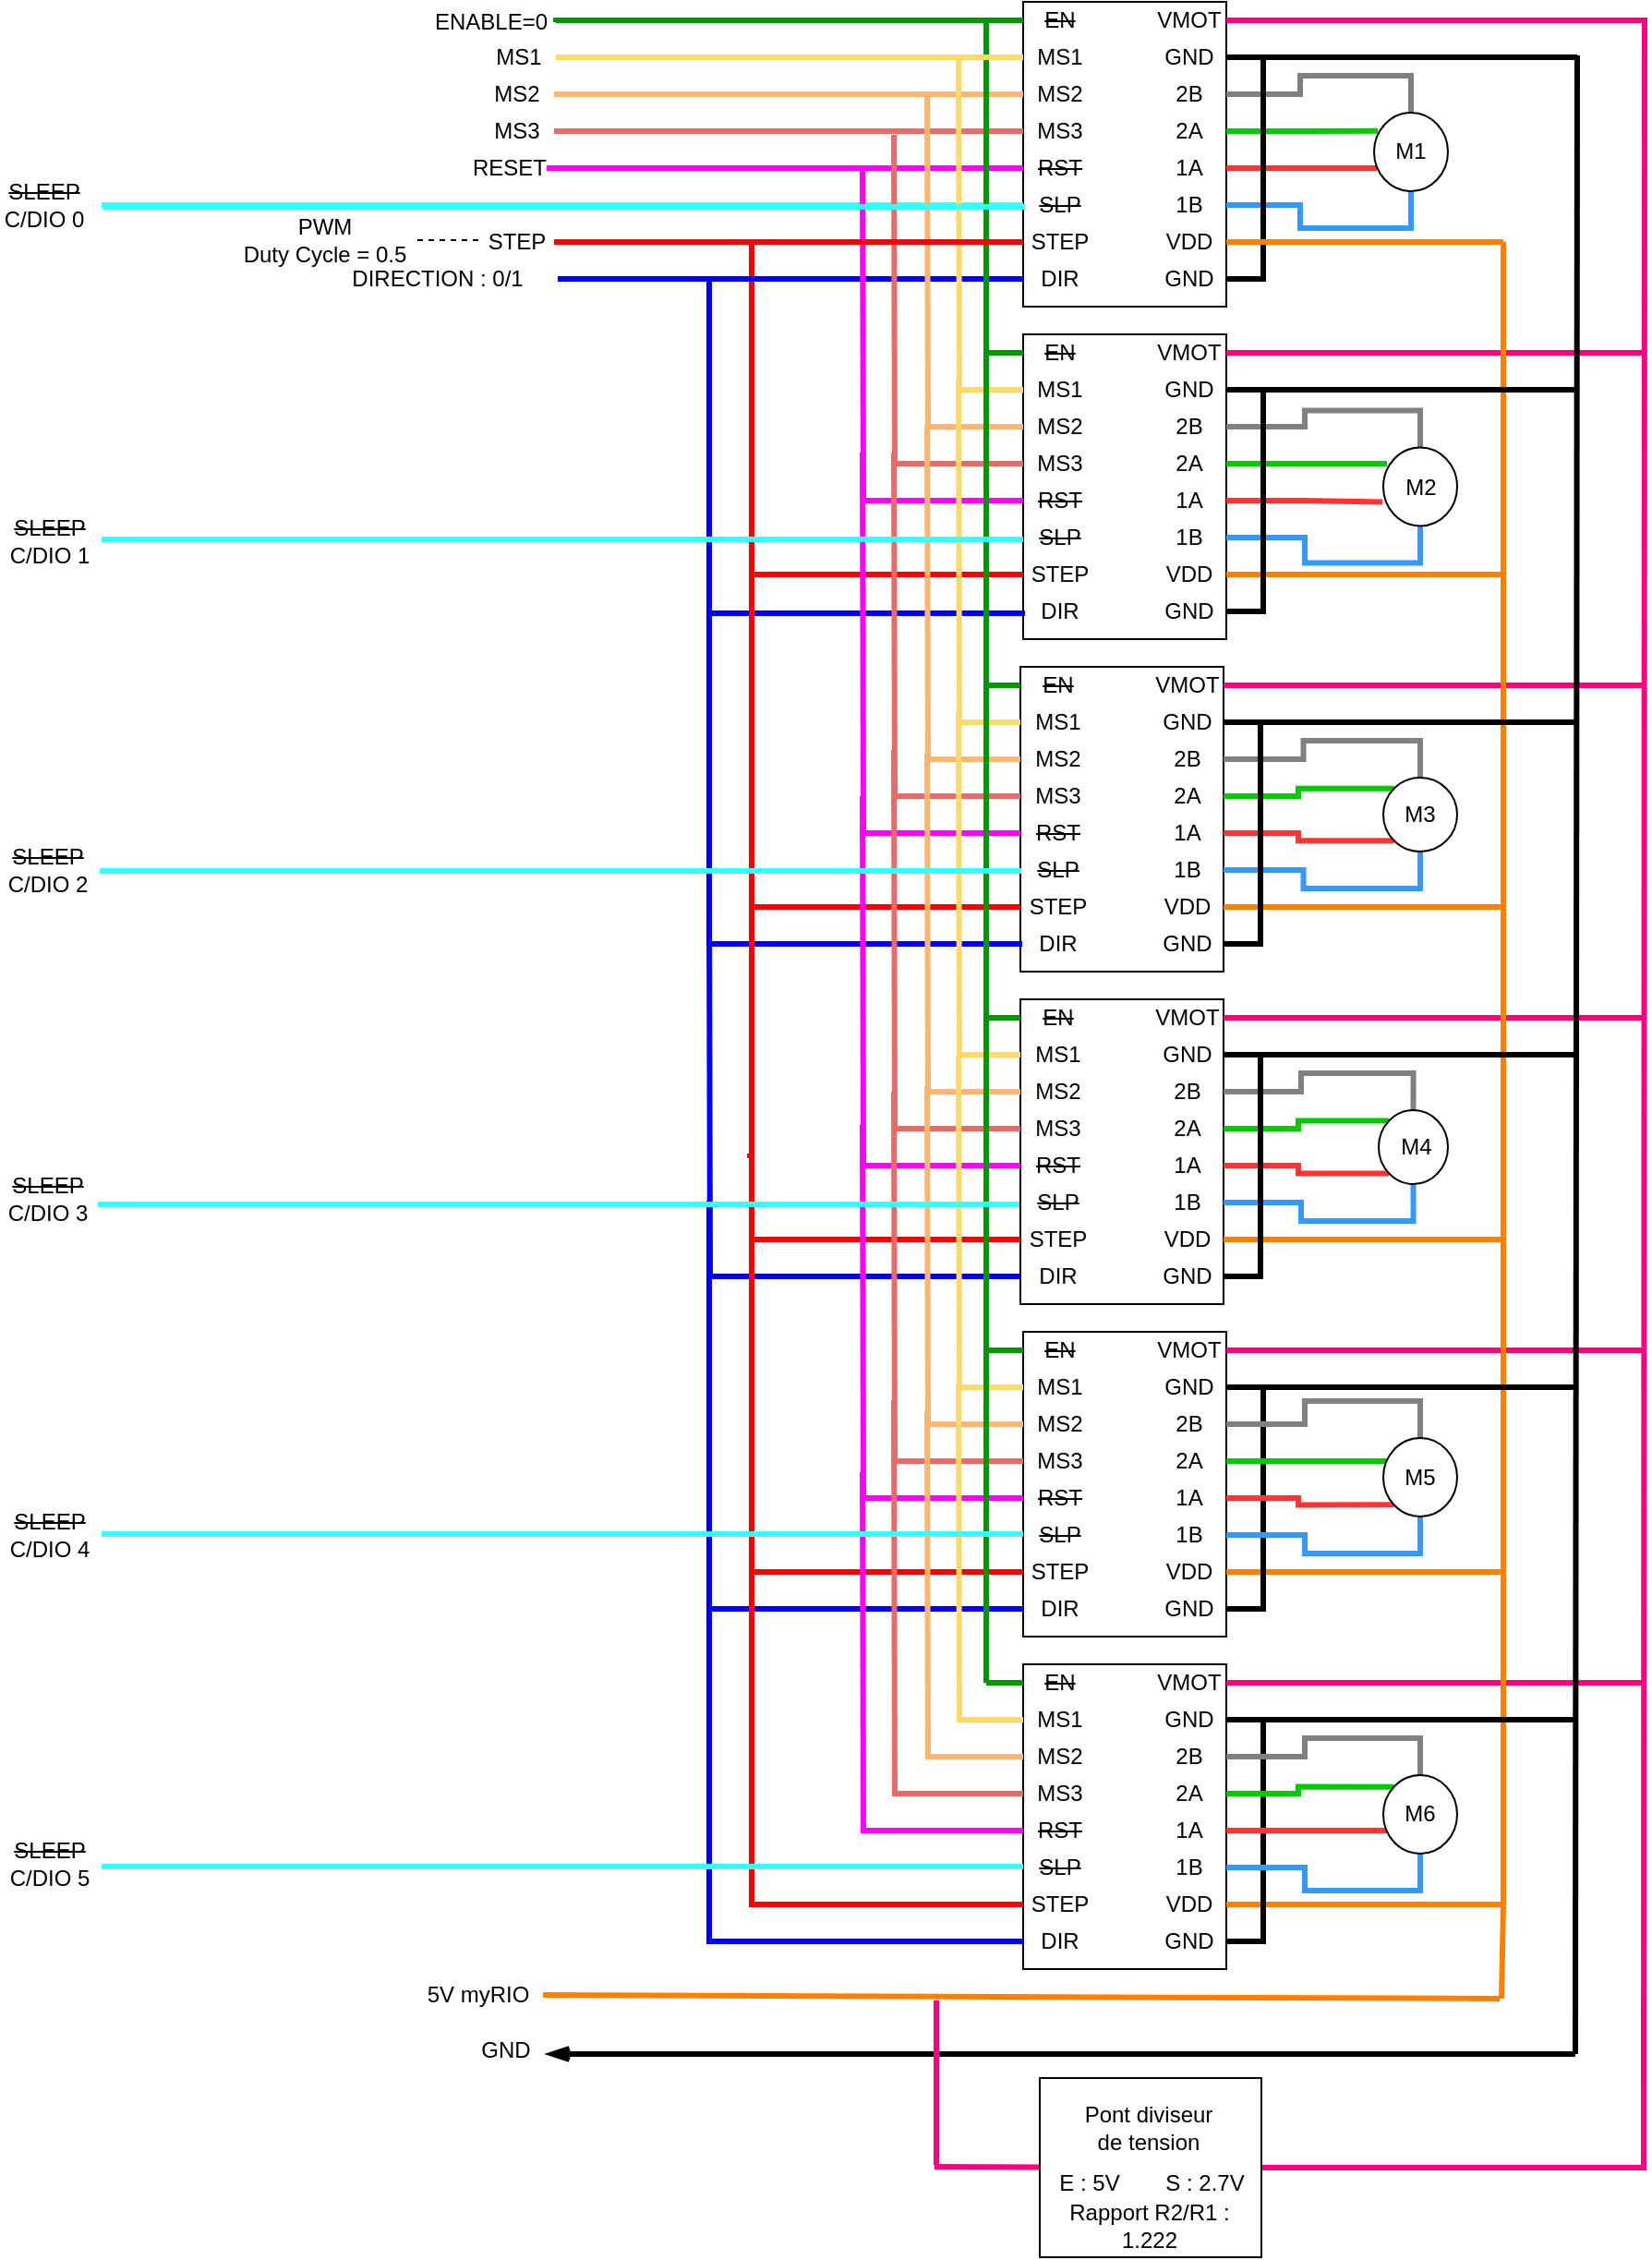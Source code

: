 <mxfile version="14.6.1" type="github">
  <diagram id="d5tnECNltdcISZ8ozTxb" name="Page-1">
    <mxGraphModel dx="2399" dy="938" grid="1" gridSize="1" guides="1" tooltips="1" connect="1" arrows="1" fold="1" page="1" pageScale="1" pageWidth="827" pageHeight="1169" math="0" shadow="0">
      <root>
        <mxCell id="0" />
        <mxCell id="1" parent="0" />
        <mxCell id="wC0UTd7UGhXA9cxKg25r-1" value="" style="rounded=0;whiteSpace=wrap;html=1;rotation=90;" parent="1" vertex="1">
          <mxGeometry x="169.5" y="74.5" width="165" height="110" as="geometry" />
        </mxCell>
        <mxCell id="wC0UTd7UGhXA9cxKg25r-2" value="&lt;strike&gt;EN&lt;/strike&gt;" style="text;html=1;strokeColor=none;fillColor=none;align=center;verticalAlign=middle;whiteSpace=wrap;rounded=0;" parent="1" vertex="1">
          <mxGeometry x="197" y="47" width="40" height="20" as="geometry" />
        </mxCell>
        <mxCell id="wC0UTd7UGhXA9cxKg25r-3" value="MS1" style="text;html=1;strokeColor=none;fillColor=none;align=center;verticalAlign=middle;whiteSpace=wrap;rounded=0;" parent="1" vertex="1">
          <mxGeometry x="197" y="67" width="40" height="20" as="geometry" />
        </mxCell>
        <mxCell id="wC0UTd7UGhXA9cxKg25r-244" style="edgeStyle=orthogonalEdgeStyle;rounded=0;orthogonalLoop=1;jettySize=auto;html=1;exitX=0;exitY=0.5;exitDx=0;exitDy=0;entryX=1;entryY=0.5;entryDx=0;entryDy=0;endArrow=none;endFill=0;strokeWidth=3;strokeColor=#FFB570;" parent="1" source="wC0UTd7UGhXA9cxKg25r-4" target="wC0UTd7UGhXA9cxKg25r-216" edge="1">
          <mxGeometry relative="1" as="geometry" />
        </mxCell>
        <mxCell id="wC0UTd7UGhXA9cxKg25r-4" value="MS2" style="text;html=1;strokeColor=none;fillColor=none;align=center;verticalAlign=middle;whiteSpace=wrap;rounded=0;" parent="1" vertex="1">
          <mxGeometry x="197" y="87" width="40" height="20" as="geometry" />
        </mxCell>
        <mxCell id="wC0UTd7UGhXA9cxKg25r-245" style="edgeStyle=orthogonalEdgeStyle;rounded=0;orthogonalLoop=1;jettySize=auto;html=1;exitX=0;exitY=0.5;exitDx=0;exitDy=0;entryX=1;entryY=0.5;entryDx=0;entryDy=0;endArrow=none;endFill=0;strokeWidth=3;strokeColor=#EA6B66;" parent="1" source="wC0UTd7UGhXA9cxKg25r-5" target="wC0UTd7UGhXA9cxKg25r-217" edge="1">
          <mxGeometry relative="1" as="geometry" />
        </mxCell>
        <mxCell id="wC0UTd7UGhXA9cxKg25r-5" value="MS3" style="text;html=1;strokeColor=none;fillColor=none;align=center;verticalAlign=middle;whiteSpace=wrap;rounded=0;" parent="1" vertex="1">
          <mxGeometry x="197" y="107" width="40" height="20" as="geometry" />
        </mxCell>
        <mxCell id="wC0UTd7UGhXA9cxKg25r-284" style="edgeStyle=orthogonalEdgeStyle;rounded=0;orthogonalLoop=1;jettySize=auto;html=1;exitX=0;exitY=0.5;exitDx=0;exitDy=0;entryX=1;entryY=0.5;entryDx=0;entryDy=0;endArrow=none;endFill=0;strokeWidth=3;strokeColor=#FF00FF;" parent="1" source="wC0UTd7UGhXA9cxKg25r-6" target="wC0UTd7UGhXA9cxKg25r-283" edge="1">
          <mxGeometry relative="1" as="geometry" />
        </mxCell>
        <mxCell id="wC0UTd7UGhXA9cxKg25r-6" value="&lt;strike&gt;RST&lt;/strike&gt;" style="text;html=1;strokeColor=none;fillColor=none;align=center;verticalAlign=middle;whiteSpace=wrap;rounded=0;" parent="1" vertex="1">
          <mxGeometry x="197" y="127" width="40" height="20" as="geometry" />
        </mxCell>
        <mxCell id="wC0UTd7UGhXA9cxKg25r-293" style="edgeStyle=orthogonalEdgeStyle;rounded=0;orthogonalLoop=1;jettySize=auto;html=1;exitX=0;exitY=0.5;exitDx=0;exitDy=0;endArrow=none;endFill=0;strokeColor=#33FFFF;strokeWidth=3;" parent="1" source="wC0UTd7UGhXA9cxKg25r-8" edge="1">
          <mxGeometry relative="1" as="geometry">
            <mxPoint x="-302" y="157" as="targetPoint" />
          </mxGeometry>
        </mxCell>
        <mxCell id="wC0UTd7UGhXA9cxKg25r-8" value="&lt;strike&gt;SLP&lt;/strike&gt;" style="text;html=1;strokeColor=none;fillColor=none;align=center;verticalAlign=middle;whiteSpace=wrap;rounded=0;" parent="1" vertex="1">
          <mxGeometry x="197" y="147" width="40" height="20" as="geometry" />
        </mxCell>
        <mxCell id="wC0UTd7UGhXA9cxKg25r-9" value="STEP" style="text;html=1;strokeColor=none;fillColor=none;align=center;verticalAlign=middle;whiteSpace=wrap;rounded=0;" parent="1" vertex="1">
          <mxGeometry x="197" y="167" width="40" height="20" as="geometry" />
        </mxCell>
        <mxCell id="wC0UTd7UGhXA9cxKg25r-273" style="edgeStyle=orthogonalEdgeStyle;rounded=0;orthogonalLoop=1;jettySize=auto;html=1;exitX=0;exitY=0.5;exitDx=0;exitDy=0;entryX=1;entryY=0.5;entryDx=0;entryDy=0;endArrow=none;endFill=0;strokeWidth=3;strokeColor=#0000FF;" parent="1" source="wC0UTd7UGhXA9cxKg25r-10" target="wC0UTd7UGhXA9cxKg25r-117" edge="1">
          <mxGeometry relative="1" as="geometry" />
        </mxCell>
        <mxCell id="wC0UTd7UGhXA9cxKg25r-10" value="DIR" style="text;html=1;strokeColor=none;fillColor=none;align=center;verticalAlign=middle;whiteSpace=wrap;rounded=0;" parent="1" vertex="1">
          <mxGeometry x="197" y="187" width="40" height="20" as="geometry" />
        </mxCell>
        <mxCell id="wC0UTd7UGhXA9cxKg25r-306" style="edgeStyle=orthogonalEdgeStyle;rounded=0;orthogonalLoop=1;jettySize=auto;html=1;exitX=1;exitY=0.5;exitDx=0;exitDy=0;endArrow=none;endFill=0;strokeWidth=3;strokeColor=#FF0080;" parent="1" source="wC0UTd7UGhXA9cxKg25r-11" edge="1">
          <mxGeometry relative="1" as="geometry">
            <mxPoint x="533" y="1199" as="targetPoint" />
          </mxGeometry>
        </mxCell>
        <mxCell id="wC0UTd7UGhXA9cxKg25r-11" value="VMOT" style="text;html=1;strokeColor=none;fillColor=none;align=center;verticalAlign=middle;whiteSpace=wrap;rounded=0;" parent="1" vertex="1">
          <mxGeometry x="267" y="47" width="40" height="20" as="geometry" />
        </mxCell>
        <mxCell id="wC0UTd7UGhXA9cxKg25r-12" value="GND" style="text;html=1;strokeColor=none;fillColor=none;align=center;verticalAlign=middle;whiteSpace=wrap;rounded=0;" parent="1" vertex="1">
          <mxGeometry x="267" y="67" width="40" height="20" as="geometry" />
        </mxCell>
        <mxCell id="wC0UTd7UGhXA9cxKg25r-129" style="edgeStyle=orthogonalEdgeStyle;rounded=0;orthogonalLoop=1;jettySize=auto;html=1;exitX=1;exitY=0.5;exitDx=0;exitDy=0;entryX=0.5;entryY=0;entryDx=0;entryDy=0;endArrow=none;endFill=0;strokeWidth=3;strokeColor=#808080;" parent="1" source="wC0UTd7UGhXA9cxKg25r-13" target="wC0UTd7UGhXA9cxKg25r-127" edge="1">
          <mxGeometry relative="1" as="geometry" />
        </mxCell>
        <mxCell id="wC0UTd7UGhXA9cxKg25r-13" value="2B" style="text;html=1;strokeColor=none;fillColor=none;align=center;verticalAlign=middle;whiteSpace=wrap;rounded=0;" parent="1" vertex="1">
          <mxGeometry x="267" y="87" width="40" height="20" as="geometry" />
        </mxCell>
        <mxCell id="wC0UTd7UGhXA9cxKg25r-130" style="edgeStyle=orthogonalEdgeStyle;rounded=0;orthogonalLoop=1;jettySize=auto;html=1;exitX=1;exitY=0.5;exitDx=0;exitDy=0;entryX=0.05;entryY=0.231;entryDx=0;entryDy=0;entryPerimeter=0;endArrow=none;endFill=0;strokeWidth=3;strokeColor=#00CC00;" parent="1" source="wC0UTd7UGhXA9cxKg25r-14" target="wC0UTd7UGhXA9cxKg25r-127" edge="1">
          <mxGeometry relative="1" as="geometry" />
        </mxCell>
        <mxCell id="wC0UTd7UGhXA9cxKg25r-14" value="2A" style="text;html=1;strokeColor=none;fillColor=none;align=center;verticalAlign=middle;whiteSpace=wrap;rounded=0;" parent="1" vertex="1">
          <mxGeometry x="267" y="107" width="40" height="20" as="geometry" />
        </mxCell>
        <mxCell id="wC0UTd7UGhXA9cxKg25r-131" style="edgeStyle=orthogonalEdgeStyle;rounded=0;orthogonalLoop=1;jettySize=auto;html=1;exitX=1;exitY=0.5;exitDx=0;exitDy=0;entryX=0.038;entryY=0.706;entryDx=0;entryDy=0;entryPerimeter=0;endArrow=none;endFill=0;strokeWidth=3;strokeColor=#FF3333;" parent="1" source="wC0UTd7UGhXA9cxKg25r-15" target="wC0UTd7UGhXA9cxKg25r-127" edge="1">
          <mxGeometry relative="1" as="geometry" />
        </mxCell>
        <mxCell id="wC0UTd7UGhXA9cxKg25r-15" value="1A" style="text;html=1;strokeColor=none;fillColor=none;align=center;verticalAlign=middle;whiteSpace=wrap;rounded=0;" parent="1" vertex="1">
          <mxGeometry x="267" y="127" width="40" height="20" as="geometry" />
        </mxCell>
        <mxCell id="wC0UTd7UGhXA9cxKg25r-132" style="edgeStyle=orthogonalEdgeStyle;rounded=0;orthogonalLoop=1;jettySize=auto;html=1;exitX=1;exitY=0.5;exitDx=0;exitDy=0;entryX=0.5;entryY=1;entryDx=0;entryDy=0;endArrow=none;endFill=0;strokeWidth=3;strokeColor=#3399FF;" parent="1" source="wC0UTd7UGhXA9cxKg25r-16" target="wC0UTd7UGhXA9cxKg25r-127" edge="1">
          <mxGeometry relative="1" as="geometry" />
        </mxCell>
        <mxCell id="wC0UTd7UGhXA9cxKg25r-16" value="1B" style="text;html=1;strokeColor=none;fillColor=none;align=center;verticalAlign=middle;whiteSpace=wrap;rounded=0;" parent="1" vertex="1">
          <mxGeometry x="267" y="147" width="40" height="20" as="geometry" />
        </mxCell>
        <mxCell id="wC0UTd7UGhXA9cxKg25r-17" value="VDD" style="text;html=1;strokeColor=none;fillColor=none;align=center;verticalAlign=middle;whiteSpace=wrap;rounded=0;" parent="1" vertex="1">
          <mxGeometry x="267" y="167" width="40" height="20" as="geometry" />
        </mxCell>
        <mxCell id="wC0UTd7UGhXA9cxKg25r-190" style="edgeStyle=orthogonalEdgeStyle;rounded=0;orthogonalLoop=1;jettySize=auto;html=1;exitX=1;exitY=0.5;exitDx=0;exitDy=0;entryX=1;entryY=0.5;entryDx=0;entryDy=0;endArrow=none;endFill=0;strokeWidth=3;" parent="1" source="wC0UTd7UGhXA9cxKg25r-18" target="wC0UTd7UGhXA9cxKg25r-12" edge="1">
          <mxGeometry relative="1" as="geometry" />
        </mxCell>
        <mxCell id="wC0UTd7UGhXA9cxKg25r-18" value="GND" style="text;html=1;strokeColor=none;fillColor=none;align=center;verticalAlign=middle;whiteSpace=wrap;rounded=0;" parent="1" vertex="1">
          <mxGeometry x="267" y="187" width="40" height="20" as="geometry" />
        </mxCell>
        <mxCell id="wC0UTd7UGhXA9cxKg25r-19" value="" style="rounded=0;whiteSpace=wrap;html=1;rotation=90;" parent="1" vertex="1">
          <mxGeometry x="169.5" y="254.5" width="165" height="110" as="geometry" />
        </mxCell>
        <mxCell id="wC0UTd7UGhXA9cxKg25r-20" value="&lt;strike&gt;EN&lt;/strike&gt;" style="text;html=1;strokeColor=none;fillColor=none;align=center;verticalAlign=middle;whiteSpace=wrap;rounded=0;" parent="1" vertex="1">
          <mxGeometry x="197" y="227" width="40" height="20" as="geometry" />
        </mxCell>
        <mxCell id="wC0UTd7UGhXA9cxKg25r-247" style="edgeStyle=orthogonalEdgeStyle;rounded=0;orthogonalLoop=1;jettySize=auto;html=1;exitX=0;exitY=0.5;exitDx=0;exitDy=0;endArrow=none;endFill=0;strokeWidth=3;strokeColor=#FFD966;" parent="1" source="wC0UTd7UGhXA9cxKg25r-21" edge="1">
          <mxGeometry relative="1" as="geometry">
            <mxPoint x="162" y="77" as="targetPoint" />
          </mxGeometry>
        </mxCell>
        <mxCell id="wC0UTd7UGhXA9cxKg25r-21" value="MS1" style="text;html=1;strokeColor=none;fillColor=none;align=center;verticalAlign=middle;whiteSpace=wrap;rounded=0;" parent="1" vertex="1">
          <mxGeometry x="197" y="247" width="40" height="20" as="geometry" />
        </mxCell>
        <mxCell id="wC0UTd7UGhXA9cxKg25r-252" style="edgeStyle=orthogonalEdgeStyle;rounded=0;orthogonalLoop=1;jettySize=auto;html=1;exitX=0;exitY=0.5;exitDx=0;exitDy=0;endArrow=none;endFill=0;strokeWidth=3;strokeColor=#FFB570;" parent="1" source="wC0UTd7UGhXA9cxKg25r-22" edge="1">
          <mxGeometry relative="1" as="geometry">
            <mxPoint x="145" y="98" as="targetPoint" />
          </mxGeometry>
        </mxCell>
        <mxCell id="wC0UTd7UGhXA9cxKg25r-22" value="MS2" style="text;html=1;strokeColor=none;fillColor=none;align=center;verticalAlign=middle;whiteSpace=wrap;rounded=0;" parent="1" vertex="1">
          <mxGeometry x="197" y="267" width="40" height="20" as="geometry" />
        </mxCell>
        <mxCell id="wC0UTd7UGhXA9cxKg25r-257" style="edgeStyle=orthogonalEdgeStyle;rounded=0;orthogonalLoop=1;jettySize=auto;html=1;exitX=0;exitY=0.5;exitDx=0;exitDy=0;endArrow=none;endFill=0;strokeWidth=3;strokeColor=#EA6B66;" parent="1" source="wC0UTd7UGhXA9cxKg25r-23" edge="1">
          <mxGeometry relative="1" as="geometry">
            <mxPoint x="127" y="119" as="targetPoint" />
          </mxGeometry>
        </mxCell>
        <mxCell id="wC0UTd7UGhXA9cxKg25r-23" value="MS3" style="text;html=1;strokeColor=none;fillColor=none;align=center;verticalAlign=middle;whiteSpace=wrap;rounded=0;" parent="1" vertex="1">
          <mxGeometry x="197" y="287" width="40" height="20" as="geometry" />
        </mxCell>
        <mxCell id="wC0UTd7UGhXA9cxKg25r-285" style="edgeStyle=orthogonalEdgeStyle;rounded=0;orthogonalLoop=1;jettySize=auto;html=1;exitX=0;exitY=0.5;exitDx=0;exitDy=0;endArrow=none;endFill=0;strokeColor=#FF00FF;strokeWidth=3;" parent="1" source="wC0UTd7UGhXA9cxKg25r-24" edge="1">
          <mxGeometry relative="1" as="geometry">
            <mxPoint x="110" y="138" as="targetPoint" />
          </mxGeometry>
        </mxCell>
        <mxCell id="wC0UTd7UGhXA9cxKg25r-24" value="&lt;strike&gt;RST&lt;/strike&gt;" style="text;html=1;strokeColor=none;fillColor=none;align=center;verticalAlign=middle;whiteSpace=wrap;rounded=0;" parent="1" vertex="1">
          <mxGeometry x="197" y="307" width="40" height="20" as="geometry" />
        </mxCell>
        <mxCell id="wC0UTd7UGhXA9cxKg25r-25" value="&lt;strike&gt;SLP&lt;/strike&gt;" style="text;html=1;strokeColor=none;fillColor=none;align=center;verticalAlign=middle;whiteSpace=wrap;rounded=0;" parent="1" vertex="1">
          <mxGeometry x="197" y="327" width="40" height="20" as="geometry" />
        </mxCell>
        <mxCell id="wC0UTd7UGhXA9cxKg25r-268" style="edgeStyle=orthogonalEdgeStyle;rounded=0;orthogonalLoop=1;jettySize=auto;html=1;exitX=0;exitY=0.5;exitDx=0;exitDy=0;endArrow=none;endFill=0;strokeColor=#FF0000;strokeWidth=3;" parent="1" source="wC0UTd7UGhXA9cxKg25r-26" edge="1">
          <mxGeometry relative="1" as="geometry">
            <mxPoint x="109" y="177" as="targetPoint" />
            <Array as="points">
              <mxPoint x="50" y="357" />
              <mxPoint x="50" y="177" />
            </Array>
          </mxGeometry>
        </mxCell>
        <mxCell id="wC0UTd7UGhXA9cxKg25r-26" value="STEP" style="text;html=1;strokeColor=none;fillColor=none;align=center;verticalAlign=middle;whiteSpace=wrap;rounded=0;" parent="1" vertex="1">
          <mxGeometry x="197" y="347" width="40" height="20" as="geometry" />
        </mxCell>
        <mxCell id="wC0UTd7UGhXA9cxKg25r-274" style="edgeStyle=orthogonalEdgeStyle;rounded=0;orthogonalLoop=1;jettySize=auto;html=1;exitX=0;exitY=0.5;exitDx=0;exitDy=0;endArrow=none;endFill=0;strokeColor=#0000FF;strokeWidth=3;" parent="1" edge="1">
          <mxGeometry relative="1" as="geometry">
            <mxPoint x="85" y="197" as="targetPoint" />
            <mxPoint x="198" y="378" as="sourcePoint" />
            <Array as="points">
              <mxPoint x="27" y="378" />
              <mxPoint x="27" y="197" />
            </Array>
          </mxGeometry>
        </mxCell>
        <mxCell id="wC0UTd7UGhXA9cxKg25r-27" value="DIR" style="text;html=1;strokeColor=none;fillColor=none;align=center;verticalAlign=middle;whiteSpace=wrap;rounded=0;" parent="1" vertex="1">
          <mxGeometry x="197" y="367" width="40" height="20" as="geometry" />
        </mxCell>
        <mxCell id="wC0UTd7UGhXA9cxKg25r-315" style="edgeStyle=orthogonalEdgeStyle;rounded=0;orthogonalLoop=1;jettySize=auto;html=1;exitX=1;exitY=0.5;exitDx=0;exitDy=0;endArrow=none;endFill=0;strokeColor=#FF0080;strokeWidth=3;" parent="1" source="wC0UTd7UGhXA9cxKg25r-28" edge="1">
          <mxGeometry relative="1" as="geometry">
            <mxPoint x="534" y="237" as="targetPoint" />
          </mxGeometry>
        </mxCell>
        <mxCell id="wC0UTd7UGhXA9cxKg25r-28" value="VMOT" style="text;html=1;strokeColor=none;fillColor=none;align=center;verticalAlign=middle;whiteSpace=wrap;rounded=0;" parent="1" vertex="1">
          <mxGeometry x="267" y="227" width="40" height="20" as="geometry" />
        </mxCell>
        <mxCell id="wC0UTd7UGhXA9cxKg25r-29" value="GND" style="text;html=1;strokeColor=none;fillColor=none;align=center;verticalAlign=middle;whiteSpace=wrap;rounded=0;" parent="1" vertex="1">
          <mxGeometry x="267" y="247" width="40" height="20" as="geometry" />
        </mxCell>
        <mxCell id="wC0UTd7UGhXA9cxKg25r-135" style="edgeStyle=orthogonalEdgeStyle;rounded=0;orthogonalLoop=1;jettySize=auto;html=1;exitX=1;exitY=0.5;exitDx=0;exitDy=0;entryX=0.5;entryY=0;entryDx=0;entryDy=0;endArrow=none;endFill=0;strokeWidth=3;strokeColor=#808080;" parent="1" source="wC0UTd7UGhXA9cxKg25r-30" target="wC0UTd7UGhXA9cxKg25r-133" edge="1">
          <mxGeometry relative="1" as="geometry" />
        </mxCell>
        <mxCell id="wC0UTd7UGhXA9cxKg25r-30" value="2B" style="text;html=1;strokeColor=none;fillColor=none;align=center;verticalAlign=middle;whiteSpace=wrap;rounded=0;" parent="1" vertex="1">
          <mxGeometry x="267" y="267" width="40" height="20" as="geometry" />
        </mxCell>
        <mxCell id="wC0UTd7UGhXA9cxKg25r-136" style="edgeStyle=orthogonalEdgeStyle;rounded=0;orthogonalLoop=1;jettySize=auto;html=1;exitX=1;exitY=0.5;exitDx=0;exitDy=0;entryX=0.05;entryY=0.206;entryDx=0;entryDy=0;endArrow=none;endFill=0;entryPerimeter=0;strokeWidth=3;strokeColor=#00CC00;" parent="1" source="wC0UTd7UGhXA9cxKg25r-31" target="wC0UTd7UGhXA9cxKg25r-133" edge="1">
          <mxGeometry relative="1" as="geometry" />
        </mxCell>
        <mxCell id="wC0UTd7UGhXA9cxKg25r-31" value="2A" style="text;html=1;strokeColor=none;fillColor=none;align=center;verticalAlign=middle;whiteSpace=wrap;rounded=0;" parent="1" vertex="1">
          <mxGeometry x="267" y="287" width="40" height="20" as="geometry" />
        </mxCell>
        <mxCell id="wC0UTd7UGhXA9cxKg25r-137" style="edgeStyle=orthogonalEdgeStyle;rounded=0;orthogonalLoop=1;jettySize=auto;html=1;exitX=1;exitY=0.5;exitDx=0;exitDy=0;entryX=-0.012;entryY=0.694;entryDx=0;entryDy=0;entryPerimeter=0;endArrow=none;endFill=0;strokeWidth=3;strokeColor=#FF3333;" parent="1" source="wC0UTd7UGhXA9cxKg25r-32" target="wC0UTd7UGhXA9cxKg25r-133" edge="1">
          <mxGeometry relative="1" as="geometry" />
        </mxCell>
        <mxCell id="wC0UTd7UGhXA9cxKg25r-32" value="1A" style="text;html=1;strokeColor=none;fillColor=none;align=center;verticalAlign=middle;whiteSpace=wrap;rounded=0;" parent="1" vertex="1">
          <mxGeometry x="267" y="307" width="40" height="20" as="geometry" />
        </mxCell>
        <mxCell id="wC0UTd7UGhXA9cxKg25r-138" style="edgeStyle=orthogonalEdgeStyle;rounded=0;orthogonalLoop=1;jettySize=auto;html=1;exitX=1;exitY=0.5;exitDx=0;exitDy=0;entryX=0.5;entryY=1;entryDx=0;entryDy=0;endArrow=none;endFill=0;strokeWidth=3;strokeColor=#3399FF;" parent="1" source="wC0UTd7UGhXA9cxKg25r-33" target="wC0UTd7UGhXA9cxKg25r-133" edge="1">
          <mxGeometry relative="1" as="geometry" />
        </mxCell>
        <mxCell id="wC0UTd7UGhXA9cxKg25r-33" value="1B" style="text;html=1;strokeColor=none;fillColor=none;align=center;verticalAlign=middle;whiteSpace=wrap;rounded=0;" parent="1" vertex="1">
          <mxGeometry x="267" y="327" width="40" height="20" as="geometry" />
        </mxCell>
        <mxCell id="wC0UTd7UGhXA9cxKg25r-178" style="edgeStyle=orthogonalEdgeStyle;rounded=0;orthogonalLoop=1;jettySize=auto;html=1;exitX=1;exitY=0.5;exitDx=0;exitDy=0;endArrow=none;endFill=0;strokeWidth=3;strokeColor=#FF8000;" parent="1" source="wC0UTd7UGhXA9cxKg25r-34" edge="1">
          <mxGeometry relative="1" as="geometry">
            <mxPoint x="457" y="357" as="targetPoint" />
          </mxGeometry>
        </mxCell>
        <mxCell id="wC0UTd7UGhXA9cxKg25r-34" value="VDD" style="text;html=1;strokeColor=none;fillColor=none;align=center;verticalAlign=middle;whiteSpace=wrap;rounded=0;" parent="1" vertex="1">
          <mxGeometry x="267" y="347" width="40" height="20" as="geometry" />
        </mxCell>
        <mxCell id="wC0UTd7UGhXA9cxKg25r-189" style="edgeStyle=orthogonalEdgeStyle;rounded=0;orthogonalLoop=1;jettySize=auto;html=1;exitX=1;exitY=0.5;exitDx=0;exitDy=0;entryX=1;entryY=0.5;entryDx=0;entryDy=0;endArrow=none;endFill=0;strokeWidth=3;" parent="1" source="wC0UTd7UGhXA9cxKg25r-35" target="wC0UTd7UGhXA9cxKg25r-29" edge="1">
          <mxGeometry relative="1" as="geometry" />
        </mxCell>
        <mxCell id="wC0UTd7UGhXA9cxKg25r-35" value="GND" style="text;html=1;strokeColor=none;fillColor=none;align=center;verticalAlign=middle;whiteSpace=wrap;rounded=0;" parent="1" vertex="1">
          <mxGeometry x="267" y="367" width="40" height="20" as="geometry" />
        </mxCell>
        <mxCell id="wC0UTd7UGhXA9cxKg25r-36" value="" style="rounded=0;whiteSpace=wrap;html=1;rotation=90;" parent="1" vertex="1">
          <mxGeometry x="168" y="434.5" width="165" height="110" as="geometry" />
        </mxCell>
        <mxCell id="wC0UTd7UGhXA9cxKg25r-37" value="&lt;strike&gt;EN&lt;/strike&gt;" style="text;html=1;strokeColor=none;fillColor=none;align=center;verticalAlign=middle;whiteSpace=wrap;rounded=0;" parent="1" vertex="1">
          <mxGeometry x="195.5" y="407" width="40" height="20" as="geometry" />
        </mxCell>
        <mxCell id="wC0UTd7UGhXA9cxKg25r-248" style="edgeStyle=orthogonalEdgeStyle;rounded=0;orthogonalLoop=1;jettySize=auto;html=1;exitX=0;exitY=0.5;exitDx=0;exitDy=0;endArrow=none;endFill=0;strokeColor=#FFD966;strokeWidth=3;" parent="1" source="wC0UTd7UGhXA9cxKg25r-38" edge="1">
          <mxGeometry relative="1" as="geometry">
            <mxPoint x="162" y="252" as="targetPoint" />
            <mxPoint x="196.5" y="437" as="sourcePoint" />
          </mxGeometry>
        </mxCell>
        <mxCell id="wC0UTd7UGhXA9cxKg25r-38" value="MS1" style="text;html=1;strokeColor=none;fillColor=none;align=center;verticalAlign=middle;whiteSpace=wrap;rounded=0;" parent="1" vertex="1">
          <mxGeometry x="195.5" y="427" width="40" height="20" as="geometry" />
        </mxCell>
        <mxCell id="wC0UTd7UGhXA9cxKg25r-253" style="edgeStyle=orthogonalEdgeStyle;rounded=0;orthogonalLoop=1;jettySize=auto;html=1;exitX=0;exitY=0.5;exitDx=0;exitDy=0;endArrow=none;endFill=0;strokeColor=#FFB570;strokeWidth=3;" parent="1" source="wC0UTd7UGhXA9cxKg25r-39" edge="1">
          <mxGeometry relative="1" as="geometry">
            <mxPoint x="145" y="276" as="targetPoint" />
            <mxPoint x="194.5" y="457" as="sourcePoint" />
          </mxGeometry>
        </mxCell>
        <mxCell id="wC0UTd7UGhXA9cxKg25r-39" value="MS2" style="text;html=1;strokeColor=none;fillColor=none;align=center;verticalAlign=middle;whiteSpace=wrap;rounded=0;" parent="1" vertex="1">
          <mxGeometry x="195.5" y="447" width="40" height="20" as="geometry" />
        </mxCell>
        <mxCell id="wC0UTd7UGhXA9cxKg25r-258" style="edgeStyle=orthogonalEdgeStyle;rounded=0;orthogonalLoop=1;jettySize=auto;html=1;exitX=0;exitY=0.5;exitDx=0;exitDy=0;endArrow=none;endFill=0;strokeColor=#EA6B66;strokeWidth=3;" parent="1" source="wC0UTd7UGhXA9cxKg25r-40" edge="1">
          <mxGeometry relative="1" as="geometry">
            <mxPoint x="127" y="291" as="targetPoint" />
          </mxGeometry>
        </mxCell>
        <mxCell id="wC0UTd7UGhXA9cxKg25r-40" value="MS3" style="text;html=1;strokeColor=none;fillColor=none;align=center;verticalAlign=middle;whiteSpace=wrap;rounded=0;" parent="1" vertex="1">
          <mxGeometry x="195.5" y="467" width="40" height="20" as="geometry" />
        </mxCell>
        <mxCell id="wC0UTd7UGhXA9cxKg25r-286" style="edgeStyle=orthogonalEdgeStyle;rounded=0;orthogonalLoop=1;jettySize=auto;html=1;exitX=0;exitY=0.5;exitDx=0;exitDy=0;endArrow=none;endFill=0;strokeColor=#FF00FF;strokeWidth=3;" parent="1" source="wC0UTd7UGhXA9cxKg25r-41" edge="1">
          <mxGeometry relative="1" as="geometry">
            <mxPoint x="110" y="291" as="targetPoint" />
          </mxGeometry>
        </mxCell>
        <mxCell id="wC0UTd7UGhXA9cxKg25r-41" value="&lt;strike&gt;RST&lt;/strike&gt;" style="text;html=1;strokeColor=none;fillColor=none;align=center;verticalAlign=middle;whiteSpace=wrap;rounded=0;" parent="1" vertex="1">
          <mxGeometry x="195.5" y="487" width="40" height="20" as="geometry" />
        </mxCell>
        <mxCell id="wC0UTd7UGhXA9cxKg25r-42" value="&lt;strike&gt;SLP&lt;/strike&gt;" style="text;html=1;strokeColor=none;fillColor=none;align=center;verticalAlign=middle;whiteSpace=wrap;rounded=0;" parent="1" vertex="1">
          <mxGeometry x="195.5" y="507" width="40" height="20" as="geometry" />
        </mxCell>
        <mxCell id="wC0UTd7UGhXA9cxKg25r-269" style="edgeStyle=orthogonalEdgeStyle;rounded=0;orthogonalLoop=1;jettySize=auto;html=1;exitX=0;exitY=0.5;exitDx=0;exitDy=0;endArrow=none;endFill=0;strokeColor=#FF0000;strokeWidth=3;" parent="1" source="wC0UTd7UGhXA9cxKg25r-43" edge="1">
          <mxGeometry relative="1" as="geometry">
            <mxPoint x="50" y="325" as="targetPoint" />
            <mxPoint x="194.5" y="537" as="sourcePoint" />
            <Array as="points">
              <mxPoint x="50" y="537" />
              <mxPoint x="50" y="326" />
            </Array>
          </mxGeometry>
        </mxCell>
        <mxCell id="wC0UTd7UGhXA9cxKg25r-43" value="STEP" style="text;html=1;strokeColor=none;fillColor=none;align=center;verticalAlign=middle;whiteSpace=wrap;rounded=0;" parent="1" vertex="1">
          <mxGeometry x="195.5" y="527" width="40" height="20" as="geometry" />
        </mxCell>
        <mxCell id="wC0UTd7UGhXA9cxKg25r-275" style="edgeStyle=orthogonalEdgeStyle;rounded=0;orthogonalLoop=1;jettySize=auto;html=1;exitX=0;exitY=0.5;exitDx=0;exitDy=0;endArrow=none;endFill=0;strokeColor=#0000FF;strokeWidth=3;" parent="1" edge="1">
          <mxGeometry relative="1" as="geometry">
            <mxPoint x="27" y="355" as="targetPoint" />
            <mxPoint x="196.5" y="557" as="sourcePoint" />
            <Array as="points">
              <mxPoint x="27" y="557" />
              <mxPoint x="27" y="351" />
            </Array>
          </mxGeometry>
        </mxCell>
        <mxCell id="wC0UTd7UGhXA9cxKg25r-44" value="DIR" style="text;html=1;strokeColor=none;fillColor=none;align=center;verticalAlign=middle;whiteSpace=wrap;rounded=0;" parent="1" vertex="1">
          <mxGeometry x="195.5" y="547" width="40" height="20" as="geometry" />
        </mxCell>
        <mxCell id="wC0UTd7UGhXA9cxKg25r-316" style="edgeStyle=orthogonalEdgeStyle;rounded=0;orthogonalLoop=1;jettySize=auto;html=1;exitX=1;exitY=0.5;exitDx=0;exitDy=0;endArrow=none;endFill=0;strokeColor=#FF0080;strokeWidth=3;" parent="1" source="wC0UTd7UGhXA9cxKg25r-45" edge="1">
          <mxGeometry relative="1" as="geometry">
            <mxPoint x="534" y="417" as="targetPoint" />
          </mxGeometry>
        </mxCell>
        <mxCell id="wC0UTd7UGhXA9cxKg25r-45" value="VMOT" style="text;html=1;strokeColor=none;fillColor=none;align=center;verticalAlign=middle;whiteSpace=wrap;rounded=0;" parent="1" vertex="1">
          <mxGeometry x="265.5" y="407" width="40" height="20" as="geometry" />
        </mxCell>
        <mxCell id="wC0UTd7UGhXA9cxKg25r-46" value="GND" style="text;html=1;strokeColor=none;fillColor=none;align=center;verticalAlign=middle;whiteSpace=wrap;rounded=0;" parent="1" vertex="1">
          <mxGeometry x="265.5" y="427" width="40" height="20" as="geometry" />
        </mxCell>
        <mxCell id="wC0UTd7UGhXA9cxKg25r-141" style="edgeStyle=orthogonalEdgeStyle;rounded=0;orthogonalLoop=1;jettySize=auto;html=1;exitX=1;exitY=0.5;exitDx=0;exitDy=0;entryX=0.5;entryY=0;entryDx=0;entryDy=0;endArrow=none;endFill=0;strokeWidth=3;strokeColor=#808080;" parent="1" source="wC0UTd7UGhXA9cxKg25r-47" target="wC0UTd7UGhXA9cxKg25r-139" edge="1">
          <mxGeometry relative="1" as="geometry" />
        </mxCell>
        <mxCell id="wC0UTd7UGhXA9cxKg25r-47" value="2B" style="text;html=1;strokeColor=none;fillColor=none;align=center;verticalAlign=middle;whiteSpace=wrap;rounded=0;" parent="1" vertex="1">
          <mxGeometry x="265.5" y="447" width="40" height="20" as="geometry" />
        </mxCell>
        <mxCell id="wC0UTd7UGhXA9cxKg25r-144" style="edgeStyle=orthogonalEdgeStyle;rounded=0;orthogonalLoop=1;jettySize=auto;html=1;exitX=1;exitY=0.5;exitDx=0;exitDy=0;entryX=0;entryY=0;entryDx=0;entryDy=0;endArrow=none;endFill=0;strokeWidth=3;strokeColor=#00CC00;" parent="1" source="wC0UTd7UGhXA9cxKg25r-48" target="wC0UTd7UGhXA9cxKg25r-139" edge="1">
          <mxGeometry relative="1" as="geometry">
            <Array as="points">
              <mxPoint x="346" y="477" />
              <mxPoint x="346" y="473" />
            </Array>
          </mxGeometry>
        </mxCell>
        <mxCell id="wC0UTd7UGhXA9cxKg25r-48" value="2A" style="text;html=1;strokeColor=none;fillColor=none;align=center;verticalAlign=middle;whiteSpace=wrap;rounded=0;" parent="1" vertex="1">
          <mxGeometry x="265.5" y="467" width="40" height="20" as="geometry" />
        </mxCell>
        <mxCell id="wC0UTd7UGhXA9cxKg25r-143" style="edgeStyle=orthogonalEdgeStyle;rounded=0;orthogonalLoop=1;jettySize=auto;html=1;exitX=1;exitY=0.5;exitDx=0;exitDy=0;entryX=0;entryY=1;entryDx=0;entryDy=0;endArrow=none;endFill=0;strokeWidth=3;strokeColor=#FF3333;" parent="1" source="wC0UTd7UGhXA9cxKg25r-49" target="wC0UTd7UGhXA9cxKg25r-139" edge="1">
          <mxGeometry relative="1" as="geometry">
            <Array as="points">
              <mxPoint x="346" y="497" />
              <mxPoint x="346" y="501" />
            </Array>
          </mxGeometry>
        </mxCell>
        <mxCell id="wC0UTd7UGhXA9cxKg25r-49" value="1A" style="text;html=1;strokeColor=none;fillColor=none;align=center;verticalAlign=middle;whiteSpace=wrap;rounded=0;" parent="1" vertex="1">
          <mxGeometry x="265.5" y="487" width="40" height="20" as="geometry" />
        </mxCell>
        <mxCell id="wC0UTd7UGhXA9cxKg25r-142" style="edgeStyle=orthogonalEdgeStyle;rounded=0;orthogonalLoop=1;jettySize=auto;html=1;exitX=1;exitY=0.5;exitDx=0;exitDy=0;entryX=0.5;entryY=1;entryDx=0;entryDy=0;endArrow=none;endFill=0;strokeWidth=3;strokeColor=#3399FF;" parent="1" source="wC0UTd7UGhXA9cxKg25r-50" target="wC0UTd7UGhXA9cxKg25r-139" edge="1">
          <mxGeometry relative="1" as="geometry" />
        </mxCell>
        <mxCell id="wC0UTd7UGhXA9cxKg25r-50" value="1B" style="text;html=1;strokeColor=none;fillColor=none;align=center;verticalAlign=middle;whiteSpace=wrap;rounded=0;" parent="1" vertex="1">
          <mxGeometry x="265.5" y="507" width="40" height="20" as="geometry" />
        </mxCell>
        <mxCell id="wC0UTd7UGhXA9cxKg25r-179" style="edgeStyle=orthogonalEdgeStyle;rounded=0;orthogonalLoop=1;jettySize=auto;html=1;exitX=1;exitY=0.5;exitDx=0;exitDy=0;endArrow=none;endFill=0;strokeWidth=3;strokeColor=#FF8000;" parent="1" source="wC0UTd7UGhXA9cxKg25r-51" edge="1">
          <mxGeometry relative="1" as="geometry">
            <mxPoint x="457" y="537" as="targetPoint" />
          </mxGeometry>
        </mxCell>
        <mxCell id="wC0UTd7UGhXA9cxKg25r-51" value="VDD" style="text;html=1;strokeColor=none;fillColor=none;align=center;verticalAlign=middle;whiteSpace=wrap;rounded=0;" parent="1" vertex="1">
          <mxGeometry x="265.5" y="527" width="40" height="20" as="geometry" />
        </mxCell>
        <mxCell id="wC0UTd7UGhXA9cxKg25r-186" style="edgeStyle=orthogonalEdgeStyle;rounded=0;orthogonalLoop=1;jettySize=auto;html=1;exitX=1;exitY=0.5;exitDx=0;exitDy=0;entryX=1;entryY=0.5;entryDx=0;entryDy=0;endArrow=none;endFill=0;strokeWidth=3;" parent="1" source="wC0UTd7UGhXA9cxKg25r-52" target="wC0UTd7UGhXA9cxKg25r-46" edge="1">
          <mxGeometry relative="1" as="geometry" />
        </mxCell>
        <mxCell id="wC0UTd7UGhXA9cxKg25r-52" value="GND" style="text;html=1;strokeColor=none;fillColor=none;align=center;verticalAlign=middle;whiteSpace=wrap;rounded=0;" parent="1" vertex="1">
          <mxGeometry x="265.5" y="547" width="40" height="20" as="geometry" />
        </mxCell>
        <mxCell id="wC0UTd7UGhXA9cxKg25r-53" value="" style="rounded=0;whiteSpace=wrap;html=1;rotation=90;" parent="1" vertex="1">
          <mxGeometry x="168" y="614.5" width="165" height="110" as="geometry" />
        </mxCell>
        <mxCell id="wC0UTd7UGhXA9cxKg25r-54" value="&lt;strike&gt;EN&lt;/strike&gt;" style="text;html=1;strokeColor=none;fillColor=none;align=center;verticalAlign=middle;whiteSpace=wrap;rounded=0;" parent="1" vertex="1">
          <mxGeometry x="195.5" y="587" width="40" height="20" as="geometry" />
        </mxCell>
        <mxCell id="wC0UTd7UGhXA9cxKg25r-249" style="edgeStyle=orthogonalEdgeStyle;rounded=0;orthogonalLoop=1;jettySize=auto;html=1;exitX=0;exitY=0.5;exitDx=0;exitDy=0;endArrow=none;endFill=0;strokeColor=#FFD966;strokeWidth=3;" parent="1" source="wC0UTd7UGhXA9cxKg25r-55" edge="1">
          <mxGeometry relative="1" as="geometry">
            <mxPoint x="162" y="432" as="targetPoint" />
            <mxPoint x="194.5" y="617" as="sourcePoint" />
          </mxGeometry>
        </mxCell>
        <mxCell id="wC0UTd7UGhXA9cxKg25r-55" value="MS1" style="text;html=1;strokeColor=none;fillColor=none;align=center;verticalAlign=middle;whiteSpace=wrap;rounded=0;" parent="1" vertex="1">
          <mxGeometry x="195.5" y="607" width="40" height="20" as="geometry" />
        </mxCell>
        <mxCell id="wC0UTd7UGhXA9cxKg25r-254" style="edgeStyle=orthogonalEdgeStyle;rounded=0;orthogonalLoop=1;jettySize=auto;html=1;exitX=0;exitY=0.5;exitDx=0;exitDy=0;endArrow=none;endFill=0;strokeColor=#FFB570;strokeWidth=3;" parent="1" source="wC0UTd7UGhXA9cxKg25r-56" edge="1">
          <mxGeometry relative="1" as="geometry">
            <mxPoint x="145" y="454" as="targetPoint" />
          </mxGeometry>
        </mxCell>
        <mxCell id="wC0UTd7UGhXA9cxKg25r-56" value="MS2" style="text;html=1;strokeColor=none;fillColor=none;align=center;verticalAlign=middle;whiteSpace=wrap;rounded=0;" parent="1" vertex="1">
          <mxGeometry x="195.5" y="627" width="40" height="20" as="geometry" />
        </mxCell>
        <mxCell id="wC0UTd7UGhXA9cxKg25r-259" style="edgeStyle=orthogonalEdgeStyle;rounded=0;orthogonalLoop=1;jettySize=auto;html=1;exitX=0;exitY=0.5;exitDx=0;exitDy=0;endArrow=none;endFill=0;strokeColor=#EA6B66;strokeWidth=3;" parent="1" source="wC0UTd7UGhXA9cxKg25r-57" edge="1">
          <mxGeometry relative="1" as="geometry">
            <mxPoint x="127" y="452" as="targetPoint" />
            <mxPoint x="196.5" y="657" as="sourcePoint" />
          </mxGeometry>
        </mxCell>
        <mxCell id="wC0UTd7UGhXA9cxKg25r-57" value="MS3" style="text;html=1;strokeColor=none;fillColor=none;align=center;verticalAlign=middle;whiteSpace=wrap;rounded=0;" parent="1" vertex="1">
          <mxGeometry x="195.5" y="647" width="40" height="20" as="geometry" />
        </mxCell>
        <mxCell id="wC0UTd7UGhXA9cxKg25r-287" style="edgeStyle=orthogonalEdgeStyle;rounded=0;orthogonalLoop=1;jettySize=auto;html=1;exitX=0;exitY=0.5;exitDx=0;exitDy=0;endArrow=none;endFill=0;strokeColor=#FF00FF;strokeWidth=3;" parent="1" source="wC0UTd7UGhXA9cxKg25r-58" edge="1">
          <mxGeometry relative="1" as="geometry">
            <mxPoint x="110" y="477" as="targetPoint" />
          </mxGeometry>
        </mxCell>
        <mxCell id="wC0UTd7UGhXA9cxKg25r-58" value="&lt;strike&gt;RST&lt;/strike&gt;" style="text;html=1;strokeColor=none;fillColor=none;align=center;verticalAlign=middle;whiteSpace=wrap;rounded=0;" parent="1" vertex="1">
          <mxGeometry x="195.5" y="667" width="40" height="20" as="geometry" />
        </mxCell>
        <mxCell id="wC0UTd7UGhXA9cxKg25r-59" value="&lt;strike&gt;SLP&lt;/strike&gt;" style="text;html=1;strokeColor=none;fillColor=none;align=center;verticalAlign=middle;whiteSpace=wrap;rounded=0;" parent="1" vertex="1">
          <mxGeometry x="195.5" y="687" width="40" height="20" as="geometry" />
        </mxCell>
        <mxCell id="wC0UTd7UGhXA9cxKg25r-270" style="edgeStyle=orthogonalEdgeStyle;rounded=0;orthogonalLoop=1;jettySize=auto;html=1;exitX=0;exitY=0.5;exitDx=0;exitDy=0;endArrow=none;endFill=0;strokeColor=#FF0000;strokeWidth=3;" parent="1" source="wC0UTd7UGhXA9cxKg25r-60" edge="1">
          <mxGeometry relative="1" as="geometry">
            <mxPoint x="50" y="490" as="targetPoint" />
            <Array as="points">
              <mxPoint x="50" y="717" />
              <mxPoint x="50" y="489" />
            </Array>
          </mxGeometry>
        </mxCell>
        <mxCell id="wC0UTd7UGhXA9cxKg25r-60" value="STEP" style="text;html=1;strokeColor=none;fillColor=none;align=center;verticalAlign=middle;whiteSpace=wrap;rounded=0;" parent="1" vertex="1">
          <mxGeometry x="195.5" y="707" width="40" height="20" as="geometry" />
        </mxCell>
        <mxCell id="wC0UTd7UGhXA9cxKg25r-290" style="edgeStyle=orthogonalEdgeStyle;rounded=0;orthogonalLoop=1;jettySize=auto;html=1;exitX=0;exitY=0.5;exitDx=0;exitDy=0;endArrow=none;endFill=0;strokeWidth=3;strokeColor=#0000FF;" parent="1" source="wC0UTd7UGhXA9cxKg25r-61" edge="1">
          <mxGeometry relative="1" as="geometry">
            <mxPoint x="27" y="537" as="targetPoint" />
          </mxGeometry>
        </mxCell>
        <mxCell id="wC0UTd7UGhXA9cxKg25r-61" value="DIR" style="text;html=1;strokeColor=none;fillColor=none;align=center;verticalAlign=middle;whiteSpace=wrap;rounded=0;" parent="1" vertex="1">
          <mxGeometry x="195.5" y="727" width="40" height="20" as="geometry" />
        </mxCell>
        <mxCell id="wC0UTd7UGhXA9cxKg25r-317" style="edgeStyle=orthogonalEdgeStyle;rounded=0;orthogonalLoop=1;jettySize=auto;html=1;exitX=1;exitY=0.5;exitDx=0;exitDy=0;endArrow=none;endFill=0;strokeColor=#FF0080;strokeWidth=3;" parent="1" source="wC0UTd7UGhXA9cxKg25r-62" edge="1">
          <mxGeometry relative="1" as="geometry">
            <mxPoint x="534" y="597" as="targetPoint" />
          </mxGeometry>
        </mxCell>
        <mxCell id="wC0UTd7UGhXA9cxKg25r-62" value="VMOT" style="text;html=1;strokeColor=none;fillColor=none;align=center;verticalAlign=middle;whiteSpace=wrap;rounded=0;" parent="1" vertex="1">
          <mxGeometry x="265.5" y="587" width="40" height="20" as="geometry" />
        </mxCell>
        <mxCell id="wC0UTd7UGhXA9cxKg25r-63" value="GND" style="text;html=1;strokeColor=none;fillColor=none;align=center;verticalAlign=middle;whiteSpace=wrap;rounded=0;" parent="1" vertex="1">
          <mxGeometry x="265.5" y="607" width="40" height="20" as="geometry" />
        </mxCell>
        <mxCell id="wC0UTd7UGhXA9cxKg25r-147" style="edgeStyle=orthogonalEdgeStyle;rounded=0;orthogonalLoop=1;jettySize=auto;html=1;exitX=1;exitY=0.5;exitDx=0;exitDy=0;entryX=0.5;entryY=0;entryDx=0;entryDy=0;endArrow=none;endFill=0;strokeWidth=3;strokeColor=#808080;" parent="1" source="wC0UTd7UGhXA9cxKg25r-64" target="wC0UTd7UGhXA9cxKg25r-145" edge="1">
          <mxGeometry relative="1" as="geometry" />
        </mxCell>
        <mxCell id="wC0UTd7UGhXA9cxKg25r-64" value="2B" style="text;html=1;strokeColor=none;fillColor=none;align=center;verticalAlign=middle;whiteSpace=wrap;rounded=0;" parent="1" vertex="1">
          <mxGeometry x="265.5" y="627" width="40" height="20" as="geometry" />
        </mxCell>
        <mxCell id="wC0UTd7UGhXA9cxKg25r-152" style="edgeStyle=orthogonalEdgeStyle;rounded=0;orthogonalLoop=1;jettySize=auto;html=1;exitX=1;exitY=0.5;exitDx=0;exitDy=0;entryX=0;entryY=0;entryDx=0;entryDy=0;endArrow=none;endFill=0;strokeWidth=3;strokeColor=#00CC00;" parent="1" source="wC0UTd7UGhXA9cxKg25r-65" target="wC0UTd7UGhXA9cxKg25r-145" edge="1">
          <mxGeometry relative="1" as="geometry">
            <Array as="points">
              <mxPoint x="346" y="657" />
              <mxPoint x="346" y="653" />
            </Array>
          </mxGeometry>
        </mxCell>
        <mxCell id="wC0UTd7UGhXA9cxKg25r-65" value="2A" style="text;html=1;strokeColor=none;fillColor=none;align=center;verticalAlign=middle;whiteSpace=wrap;rounded=0;" parent="1" vertex="1">
          <mxGeometry x="265.5" y="647" width="40" height="20" as="geometry" />
        </mxCell>
        <mxCell id="wC0UTd7UGhXA9cxKg25r-150" style="edgeStyle=orthogonalEdgeStyle;rounded=0;orthogonalLoop=1;jettySize=auto;html=1;exitX=1;exitY=0.5;exitDx=0;exitDy=0;entryX=0;entryY=1;entryDx=0;entryDy=0;endArrow=none;endFill=0;strokeWidth=3;strokeColor=#FF3333;" parent="1" source="wC0UTd7UGhXA9cxKg25r-66" target="wC0UTd7UGhXA9cxKg25r-145" edge="1">
          <mxGeometry relative="1" as="geometry">
            <Array as="points">
              <mxPoint x="346" y="677" />
              <mxPoint x="346" y="681" />
            </Array>
          </mxGeometry>
        </mxCell>
        <mxCell id="wC0UTd7UGhXA9cxKg25r-66" value="1A" style="text;html=1;strokeColor=none;fillColor=none;align=center;verticalAlign=middle;whiteSpace=wrap;rounded=0;" parent="1" vertex="1">
          <mxGeometry x="265.5" y="667" width="40" height="20" as="geometry" />
        </mxCell>
        <mxCell id="wC0UTd7UGhXA9cxKg25r-148" style="edgeStyle=orthogonalEdgeStyle;rounded=0;orthogonalLoop=1;jettySize=auto;html=1;exitX=1;exitY=0.5;exitDx=0;exitDy=0;entryX=0.5;entryY=1;entryDx=0;entryDy=0;endArrow=none;endFill=0;strokeWidth=3;strokeColor=#3399FF;" parent="1" source="wC0UTd7UGhXA9cxKg25r-67" target="wC0UTd7UGhXA9cxKg25r-145" edge="1">
          <mxGeometry relative="1" as="geometry" />
        </mxCell>
        <mxCell id="wC0UTd7UGhXA9cxKg25r-67" value="1B" style="text;html=1;strokeColor=none;fillColor=none;align=center;verticalAlign=middle;whiteSpace=wrap;rounded=0;" parent="1" vertex="1">
          <mxGeometry x="265.5" y="687" width="40" height="20" as="geometry" />
        </mxCell>
        <mxCell id="wC0UTd7UGhXA9cxKg25r-180" style="edgeStyle=orthogonalEdgeStyle;rounded=0;orthogonalLoop=1;jettySize=auto;html=1;exitX=1;exitY=0.5;exitDx=0;exitDy=0;endArrow=none;endFill=0;strokeWidth=3;strokeColor=#FF8000;" parent="1" source="wC0UTd7UGhXA9cxKg25r-68" edge="1">
          <mxGeometry relative="1" as="geometry">
            <mxPoint x="457" y="717" as="targetPoint" />
          </mxGeometry>
        </mxCell>
        <mxCell id="wC0UTd7UGhXA9cxKg25r-68" value="VDD" style="text;html=1;strokeColor=none;fillColor=none;align=center;verticalAlign=middle;whiteSpace=wrap;rounded=0;" parent="1" vertex="1">
          <mxGeometry x="265.5" y="707" width="40" height="20" as="geometry" />
        </mxCell>
        <mxCell id="wC0UTd7UGhXA9cxKg25r-184" style="edgeStyle=orthogonalEdgeStyle;rounded=0;orthogonalLoop=1;jettySize=auto;html=1;exitX=1;exitY=0.5;exitDx=0;exitDy=0;entryX=1;entryY=0.5;entryDx=0;entryDy=0;endArrow=none;endFill=0;strokeWidth=3;" parent="1" source="wC0UTd7UGhXA9cxKg25r-69" target="wC0UTd7UGhXA9cxKg25r-63" edge="1">
          <mxGeometry relative="1" as="geometry" />
        </mxCell>
        <mxCell id="wC0UTd7UGhXA9cxKg25r-69" value="GND" style="text;html=1;strokeColor=none;fillColor=none;align=center;verticalAlign=middle;whiteSpace=wrap;rounded=0;" parent="1" vertex="1">
          <mxGeometry x="265.5" y="727" width="40" height="20" as="geometry" />
        </mxCell>
        <mxCell id="wC0UTd7UGhXA9cxKg25r-70" value="" style="rounded=0;whiteSpace=wrap;html=1;rotation=90;" parent="1" vertex="1">
          <mxGeometry x="169.5" y="794.5" width="165" height="110" as="geometry" />
        </mxCell>
        <mxCell id="wC0UTd7UGhXA9cxKg25r-71" value="&lt;strike&gt;EN&lt;/strike&gt;" style="text;html=1;strokeColor=none;fillColor=none;align=center;verticalAlign=middle;whiteSpace=wrap;rounded=0;" parent="1" vertex="1">
          <mxGeometry x="197" y="767" width="40" height="20" as="geometry" />
        </mxCell>
        <mxCell id="wC0UTd7UGhXA9cxKg25r-250" style="edgeStyle=orthogonalEdgeStyle;rounded=0;orthogonalLoop=1;jettySize=auto;html=1;exitX=0;exitY=0.5;exitDx=0;exitDy=0;endArrow=none;endFill=0;strokeColor=#FFD966;strokeWidth=3;" parent="1" source="wC0UTd7UGhXA9cxKg25r-72" edge="1">
          <mxGeometry relative="1" as="geometry">
            <mxPoint x="162" y="618" as="targetPoint" />
            <mxPoint x="196" y="797" as="sourcePoint" />
          </mxGeometry>
        </mxCell>
        <mxCell id="wC0UTd7UGhXA9cxKg25r-72" value="MS1" style="text;html=1;strokeColor=none;fillColor=none;align=center;verticalAlign=middle;whiteSpace=wrap;rounded=0;" parent="1" vertex="1">
          <mxGeometry x="197" y="787" width="40" height="20" as="geometry" />
        </mxCell>
        <mxCell id="wC0UTd7UGhXA9cxKg25r-255" style="edgeStyle=orthogonalEdgeStyle;rounded=0;orthogonalLoop=1;jettySize=auto;html=1;exitX=0;exitY=0.5;exitDx=0;exitDy=0;endArrow=none;endFill=0;strokeColor=#FFB570;strokeWidth=3;" parent="1" source="wC0UTd7UGhXA9cxKg25r-73" edge="1">
          <mxGeometry relative="1" as="geometry">
            <mxPoint x="145" y="634" as="targetPoint" />
          </mxGeometry>
        </mxCell>
        <mxCell id="wC0UTd7UGhXA9cxKg25r-73" value="MS2" style="text;html=1;strokeColor=none;fillColor=none;align=center;verticalAlign=middle;whiteSpace=wrap;rounded=0;" parent="1" vertex="1">
          <mxGeometry x="197" y="807" width="40" height="20" as="geometry" />
        </mxCell>
        <mxCell id="wC0UTd7UGhXA9cxKg25r-260" style="edgeStyle=orthogonalEdgeStyle;rounded=0;orthogonalLoop=1;jettySize=auto;html=1;exitX=0;exitY=0.5;exitDx=0;exitDy=0;endArrow=none;endFill=0;strokeColor=#EA6B66;strokeWidth=3;" parent="1" source="wC0UTd7UGhXA9cxKg25r-74" edge="1">
          <mxGeometry relative="1" as="geometry">
            <mxPoint x="127" y="637" as="targetPoint" />
          </mxGeometry>
        </mxCell>
        <mxCell id="wC0UTd7UGhXA9cxKg25r-74" value="MS3" style="text;html=1;strokeColor=none;fillColor=none;align=center;verticalAlign=middle;whiteSpace=wrap;rounded=0;" parent="1" vertex="1">
          <mxGeometry x="197" y="827" width="40" height="20" as="geometry" />
        </mxCell>
        <mxCell id="wC0UTd7UGhXA9cxKg25r-288" style="edgeStyle=orthogonalEdgeStyle;rounded=0;orthogonalLoop=1;jettySize=auto;html=1;exitX=0;exitY=0.5;exitDx=0;exitDy=0;endArrow=none;endFill=0;strokeColor=#FF00FF;strokeWidth=3;" parent="1" source="wC0UTd7UGhXA9cxKg25r-75" edge="1">
          <mxGeometry relative="1" as="geometry">
            <mxPoint x="110" y="655" as="targetPoint" />
          </mxGeometry>
        </mxCell>
        <mxCell id="wC0UTd7UGhXA9cxKg25r-75" value="&lt;strike&gt;RST&lt;/strike&gt;" style="text;html=1;strokeColor=none;fillColor=none;align=center;verticalAlign=middle;whiteSpace=wrap;rounded=0;" parent="1" vertex="1">
          <mxGeometry x="197" y="847" width="40" height="20" as="geometry" />
        </mxCell>
        <mxCell id="wC0UTd7UGhXA9cxKg25r-76" value="&lt;strike&gt;SLP&lt;/strike&gt;" style="text;html=1;strokeColor=none;fillColor=none;align=center;verticalAlign=middle;whiteSpace=wrap;rounded=0;" parent="1" vertex="1">
          <mxGeometry x="197" y="867" width="40" height="20" as="geometry" />
        </mxCell>
        <mxCell id="wC0UTd7UGhXA9cxKg25r-271" style="edgeStyle=orthogonalEdgeStyle;rounded=0;orthogonalLoop=1;jettySize=auto;html=1;exitX=0;exitY=0.5;exitDx=0;exitDy=0;endArrow=none;endFill=0;strokeColor=#FF0000;strokeWidth=3;" parent="1" source="wC0UTd7UGhXA9cxKg25r-77" edge="1">
          <mxGeometry relative="1" as="geometry">
            <mxPoint x="49" y="673" as="targetPoint" />
            <Array as="points">
              <mxPoint x="50" y="897" />
              <mxPoint x="50" y="672" />
            </Array>
          </mxGeometry>
        </mxCell>
        <mxCell id="wC0UTd7UGhXA9cxKg25r-77" value="STEP" style="text;html=1;strokeColor=none;fillColor=none;align=center;verticalAlign=middle;whiteSpace=wrap;rounded=0;" parent="1" vertex="1">
          <mxGeometry x="197" y="887" width="40" height="20" as="geometry" />
        </mxCell>
        <mxCell id="wC0UTd7UGhXA9cxKg25r-277" style="edgeStyle=orthogonalEdgeStyle;rounded=0;orthogonalLoop=1;jettySize=auto;html=1;exitX=0;exitY=0.5;exitDx=0;exitDy=0;endArrow=none;endFill=0;strokeColor=#0000FF;strokeWidth=3;" parent="1" source="wC0UTd7UGhXA9cxKg25r-78" edge="1">
          <mxGeometry relative="1" as="geometry">
            <mxPoint x="27" y="696" as="targetPoint" />
            <Array as="points">
              <mxPoint x="27" y="917" />
              <mxPoint x="27" y="698" />
            </Array>
          </mxGeometry>
        </mxCell>
        <mxCell id="wC0UTd7UGhXA9cxKg25r-78" value="DIR" style="text;html=1;strokeColor=none;fillColor=none;align=center;verticalAlign=middle;whiteSpace=wrap;rounded=0;" parent="1" vertex="1">
          <mxGeometry x="197" y="907" width="40" height="20" as="geometry" />
        </mxCell>
        <mxCell id="wC0UTd7UGhXA9cxKg25r-318" style="edgeStyle=orthogonalEdgeStyle;rounded=0;orthogonalLoop=1;jettySize=auto;html=1;exitX=1;exitY=0.5;exitDx=0;exitDy=0;endArrow=none;endFill=0;strokeColor=#FF0080;strokeWidth=3;" parent="1" source="wC0UTd7UGhXA9cxKg25r-79" edge="1">
          <mxGeometry relative="1" as="geometry">
            <mxPoint x="533" y="777" as="targetPoint" />
          </mxGeometry>
        </mxCell>
        <mxCell id="wC0UTd7UGhXA9cxKg25r-79" value="VMOT" style="text;html=1;strokeColor=none;fillColor=none;align=center;verticalAlign=middle;whiteSpace=wrap;rounded=0;" parent="1" vertex="1">
          <mxGeometry x="267" y="767" width="40" height="20" as="geometry" />
        </mxCell>
        <mxCell id="wC0UTd7UGhXA9cxKg25r-80" value="GND" style="text;html=1;strokeColor=none;fillColor=none;align=center;verticalAlign=middle;whiteSpace=wrap;rounded=0;" parent="1" vertex="1">
          <mxGeometry x="267" y="787" width="40" height="20" as="geometry" />
        </mxCell>
        <mxCell id="wC0UTd7UGhXA9cxKg25r-81" value="2B" style="text;html=1;strokeColor=none;fillColor=none;align=center;verticalAlign=middle;whiteSpace=wrap;rounded=0;" parent="1" vertex="1">
          <mxGeometry x="267" y="807" width="40" height="20" as="geometry" />
        </mxCell>
        <mxCell id="wC0UTd7UGhXA9cxKg25r-82" value="2A" style="text;html=1;strokeColor=none;fillColor=none;align=center;verticalAlign=middle;whiteSpace=wrap;rounded=0;" parent="1" vertex="1">
          <mxGeometry x="267" y="827" width="40" height="20" as="geometry" />
        </mxCell>
        <mxCell id="wC0UTd7UGhXA9cxKg25r-83" value="1A" style="text;html=1;strokeColor=none;fillColor=none;align=center;verticalAlign=middle;whiteSpace=wrap;rounded=0;" parent="1" vertex="1">
          <mxGeometry x="267" y="847" width="40" height="20" as="geometry" />
        </mxCell>
        <mxCell id="wC0UTd7UGhXA9cxKg25r-84" value="1B" style="text;html=1;strokeColor=none;fillColor=none;align=center;verticalAlign=middle;whiteSpace=wrap;rounded=0;" parent="1" vertex="1">
          <mxGeometry x="267" y="867" width="40" height="20" as="geometry" />
        </mxCell>
        <mxCell id="wC0UTd7UGhXA9cxKg25r-181" style="edgeStyle=orthogonalEdgeStyle;rounded=0;orthogonalLoop=1;jettySize=auto;html=1;exitX=1;exitY=0.5;exitDx=0;exitDy=0;endArrow=none;endFill=0;strokeWidth=3;strokeColor=#FF8000;" parent="1" source="wC0UTd7UGhXA9cxKg25r-85" edge="1">
          <mxGeometry relative="1" as="geometry">
            <mxPoint x="457" y="897" as="targetPoint" />
          </mxGeometry>
        </mxCell>
        <mxCell id="wC0UTd7UGhXA9cxKg25r-85" value="VDD" style="text;html=1;strokeColor=none;fillColor=none;align=center;verticalAlign=middle;whiteSpace=wrap;rounded=0;" parent="1" vertex="1">
          <mxGeometry x="267" y="887" width="40" height="20" as="geometry" />
        </mxCell>
        <mxCell id="wC0UTd7UGhXA9cxKg25r-188" style="edgeStyle=orthogonalEdgeStyle;rounded=0;orthogonalLoop=1;jettySize=auto;html=1;exitX=1;exitY=0.5;exitDx=0;exitDy=0;entryX=1;entryY=0.5;entryDx=0;entryDy=0;endArrow=none;endFill=0;strokeWidth=3;" parent="1" source="wC0UTd7UGhXA9cxKg25r-86" target="wC0UTd7UGhXA9cxKg25r-80" edge="1">
          <mxGeometry relative="1" as="geometry" />
        </mxCell>
        <mxCell id="wC0UTd7UGhXA9cxKg25r-86" value="GND" style="text;html=1;strokeColor=none;fillColor=none;align=center;verticalAlign=middle;whiteSpace=wrap;rounded=0;" parent="1" vertex="1">
          <mxGeometry x="267" y="907" width="40" height="20" as="geometry" />
        </mxCell>
        <mxCell id="wC0UTd7UGhXA9cxKg25r-87" value="" style="rounded=0;whiteSpace=wrap;html=1;rotation=90;" parent="1" vertex="1">
          <mxGeometry x="169.5" y="974.5" width="165" height="110" as="geometry" />
        </mxCell>
        <mxCell id="wC0UTd7UGhXA9cxKg25r-88" value="&lt;strike&gt;EN&lt;/strike&gt;" style="text;html=1;strokeColor=none;fillColor=none;align=center;verticalAlign=middle;whiteSpace=wrap;rounded=0;" parent="1" vertex="1">
          <mxGeometry x="197" y="947" width="40" height="20" as="geometry" />
        </mxCell>
        <mxCell id="wC0UTd7UGhXA9cxKg25r-251" style="edgeStyle=orthogonalEdgeStyle;rounded=0;orthogonalLoop=1;jettySize=auto;html=1;exitX=0;exitY=0.5;exitDx=0;exitDy=0;endArrow=none;endFill=0;strokeColor=#FFD966;strokeWidth=3;" parent="1" source="wC0UTd7UGhXA9cxKg25r-89" edge="1">
          <mxGeometry relative="1" as="geometry">
            <mxPoint x="162" y="795" as="targetPoint" />
            <mxPoint x="196" y="977" as="sourcePoint" />
          </mxGeometry>
        </mxCell>
        <mxCell id="wC0UTd7UGhXA9cxKg25r-89" value="MS1" style="text;html=1;strokeColor=none;fillColor=none;align=center;verticalAlign=middle;whiteSpace=wrap;rounded=0;" parent="1" vertex="1">
          <mxGeometry x="197" y="967" width="40" height="20" as="geometry" />
        </mxCell>
        <mxCell id="wC0UTd7UGhXA9cxKg25r-256" style="edgeStyle=orthogonalEdgeStyle;rounded=0;orthogonalLoop=1;jettySize=auto;html=1;exitX=0;exitY=0.5;exitDx=0;exitDy=0;endArrow=none;endFill=0;strokeColor=#FFB570;strokeWidth=3;" parent="1" source="wC0UTd7UGhXA9cxKg25r-90" edge="1">
          <mxGeometry relative="1" as="geometry">
            <mxPoint x="145" y="810" as="targetPoint" />
          </mxGeometry>
        </mxCell>
        <mxCell id="wC0UTd7UGhXA9cxKg25r-90" value="MS2" style="text;html=1;strokeColor=none;fillColor=none;align=center;verticalAlign=middle;whiteSpace=wrap;rounded=0;" parent="1" vertex="1">
          <mxGeometry x="197" y="987" width="40" height="20" as="geometry" />
        </mxCell>
        <mxCell id="wC0UTd7UGhXA9cxKg25r-261" style="edgeStyle=orthogonalEdgeStyle;rounded=0;orthogonalLoop=1;jettySize=auto;html=1;exitX=0;exitY=0.5;exitDx=0;exitDy=0;endArrow=none;endFill=0;strokeColor=#EA6B66;strokeWidth=3;" parent="1" source="wC0UTd7UGhXA9cxKg25r-91" edge="1">
          <mxGeometry relative="1" as="geometry">
            <mxPoint x="127" y="804" as="targetPoint" />
          </mxGeometry>
        </mxCell>
        <mxCell id="wC0UTd7UGhXA9cxKg25r-91" value="MS3" style="text;html=1;strokeColor=none;fillColor=none;align=center;verticalAlign=middle;whiteSpace=wrap;rounded=0;" parent="1" vertex="1">
          <mxGeometry x="197" y="1007" width="40" height="20" as="geometry" />
        </mxCell>
        <mxCell id="wC0UTd7UGhXA9cxKg25r-289" style="edgeStyle=orthogonalEdgeStyle;rounded=0;orthogonalLoop=1;jettySize=auto;html=1;exitX=0;exitY=0.5;exitDx=0;exitDy=0;endArrow=none;endFill=0;strokeColor=#FF00FF;strokeWidth=3;" parent="1" source="wC0UTd7UGhXA9cxKg25r-92" edge="1">
          <mxGeometry relative="1" as="geometry">
            <mxPoint x="110" y="843" as="targetPoint" />
          </mxGeometry>
        </mxCell>
        <mxCell id="wC0UTd7UGhXA9cxKg25r-92" value="&lt;strike&gt;RST&lt;/strike&gt;" style="text;html=1;strokeColor=none;fillColor=none;align=center;verticalAlign=middle;whiteSpace=wrap;rounded=0;" parent="1" vertex="1">
          <mxGeometry x="197" y="1027" width="40" height="20" as="geometry" />
        </mxCell>
        <mxCell id="wC0UTd7UGhXA9cxKg25r-93" value="&lt;strike&gt;SLP&lt;/strike&gt;" style="text;html=1;strokeColor=none;fillColor=none;align=center;verticalAlign=middle;whiteSpace=wrap;rounded=0;" parent="1" vertex="1">
          <mxGeometry x="197" y="1047" width="40" height="20" as="geometry" />
        </mxCell>
        <mxCell id="wC0UTd7UGhXA9cxKg25r-272" style="edgeStyle=orthogonalEdgeStyle;rounded=0;orthogonalLoop=1;jettySize=auto;html=1;exitX=0;exitY=0.5;exitDx=0;exitDy=0;endArrow=none;endFill=0;strokeColor=#FF0000;strokeWidth=3;" parent="1" source="wC0UTd7UGhXA9cxKg25r-94" edge="1">
          <mxGeometry relative="1" as="geometry">
            <mxPoint x="50" y="808" as="targetPoint" />
            <Array as="points">
              <mxPoint x="50" y="1077" />
              <mxPoint x="50" y="807" />
            </Array>
          </mxGeometry>
        </mxCell>
        <mxCell id="wC0UTd7UGhXA9cxKg25r-94" value="STEP" style="text;html=1;strokeColor=none;fillColor=none;align=center;verticalAlign=middle;whiteSpace=wrap;rounded=0;" parent="1" vertex="1">
          <mxGeometry x="197" y="1067" width="40" height="20" as="geometry" />
        </mxCell>
        <mxCell id="wC0UTd7UGhXA9cxKg25r-278" style="edgeStyle=orthogonalEdgeStyle;rounded=0;orthogonalLoop=1;jettySize=auto;html=1;exitX=0;exitY=0.5;exitDx=0;exitDy=0;endArrow=none;endFill=0;strokeColor=#0000FF;strokeWidth=3;" parent="1" source="wC0UTd7UGhXA9cxKg25r-95" edge="1">
          <mxGeometry relative="1" as="geometry">
            <mxPoint x="27" y="882" as="targetPoint" />
            <mxPoint x="198" y="1097" as="sourcePoint" />
            <Array as="points">
              <mxPoint x="27" y="1097" />
              <mxPoint x="27" y="884" />
            </Array>
          </mxGeometry>
        </mxCell>
        <mxCell id="wC0UTd7UGhXA9cxKg25r-95" value="DIR" style="text;html=1;strokeColor=none;fillColor=none;align=center;verticalAlign=middle;whiteSpace=wrap;rounded=0;" parent="1" vertex="1">
          <mxGeometry x="197" y="1087" width="40" height="20" as="geometry" />
        </mxCell>
        <mxCell id="wC0UTd7UGhXA9cxKg25r-319" style="edgeStyle=orthogonalEdgeStyle;rounded=0;orthogonalLoop=1;jettySize=auto;html=1;exitX=1;exitY=0.5;exitDx=0;exitDy=0;endArrow=none;endFill=0;strokeColor=#FF0080;strokeWidth=3;" parent="1" source="wC0UTd7UGhXA9cxKg25r-96" edge="1">
          <mxGeometry relative="1" as="geometry">
            <mxPoint x="534" y="957" as="targetPoint" />
          </mxGeometry>
        </mxCell>
        <mxCell id="wC0UTd7UGhXA9cxKg25r-96" value="VMOT" style="text;html=1;strokeColor=none;fillColor=none;align=center;verticalAlign=middle;whiteSpace=wrap;rounded=0;" parent="1" vertex="1">
          <mxGeometry x="267" y="947" width="40" height="20" as="geometry" />
        </mxCell>
        <mxCell id="wC0UTd7UGhXA9cxKg25r-97" value="GND" style="text;html=1;strokeColor=none;fillColor=none;align=center;verticalAlign=middle;whiteSpace=wrap;rounded=0;" parent="1" vertex="1">
          <mxGeometry x="267" y="967" width="40" height="20" as="geometry" />
        </mxCell>
        <mxCell id="wC0UTd7UGhXA9cxKg25r-98" value="2B" style="text;html=1;strokeColor=none;fillColor=none;align=center;verticalAlign=middle;whiteSpace=wrap;rounded=0;" parent="1" vertex="1">
          <mxGeometry x="267" y="987" width="40" height="20" as="geometry" />
        </mxCell>
        <mxCell id="wC0UTd7UGhXA9cxKg25r-99" value="2A" style="text;html=1;strokeColor=none;fillColor=none;align=center;verticalAlign=middle;whiteSpace=wrap;rounded=0;" parent="1" vertex="1">
          <mxGeometry x="267" y="1007" width="40" height="20" as="geometry" />
        </mxCell>
        <mxCell id="wC0UTd7UGhXA9cxKg25r-100" value="1A" style="text;html=1;strokeColor=none;fillColor=none;align=center;verticalAlign=middle;whiteSpace=wrap;rounded=0;" parent="1" vertex="1">
          <mxGeometry x="267" y="1027" width="40" height="20" as="geometry" />
        </mxCell>
        <mxCell id="wC0UTd7UGhXA9cxKg25r-101" value="1B" style="text;html=1;strokeColor=none;fillColor=none;align=center;verticalAlign=middle;whiteSpace=wrap;rounded=0;" parent="1" vertex="1">
          <mxGeometry x="267" y="1047" width="40" height="20" as="geometry" />
        </mxCell>
        <mxCell id="wC0UTd7UGhXA9cxKg25r-177" style="edgeStyle=orthogonalEdgeStyle;rounded=0;orthogonalLoop=1;jettySize=auto;html=1;exitX=1;exitY=0.5;exitDx=0;exitDy=0;endArrow=none;endFill=0;strokeWidth=3;strokeColor=#FF8000;" parent="1" source="wC0UTd7UGhXA9cxKg25r-102" edge="1">
          <mxGeometry relative="1" as="geometry">
            <mxPoint x="457" y="1077" as="targetPoint" />
          </mxGeometry>
        </mxCell>
        <mxCell id="wC0UTd7UGhXA9cxKg25r-102" value="VDD" style="text;html=1;strokeColor=none;fillColor=none;align=center;verticalAlign=middle;whiteSpace=wrap;rounded=0;" parent="1" vertex="1">
          <mxGeometry x="267" y="1067" width="40" height="20" as="geometry" />
        </mxCell>
        <mxCell id="wC0UTd7UGhXA9cxKg25r-187" style="edgeStyle=orthogonalEdgeStyle;rounded=0;orthogonalLoop=1;jettySize=auto;html=1;exitX=1;exitY=0.5;exitDx=0;exitDy=0;entryX=1;entryY=0.5;entryDx=0;entryDy=0;endArrow=none;endFill=0;strokeWidth=3;" parent="1" source="wC0UTd7UGhXA9cxKg25r-103" target="wC0UTd7UGhXA9cxKg25r-97" edge="1">
          <mxGeometry relative="1" as="geometry" />
        </mxCell>
        <mxCell id="wC0UTd7UGhXA9cxKg25r-103" value="GND" style="text;html=1;strokeColor=none;fillColor=none;align=center;verticalAlign=middle;whiteSpace=wrap;rounded=0;" parent="1" vertex="1">
          <mxGeometry x="267" y="1087" width="40" height="20" as="geometry" />
        </mxCell>
        <mxCell id="wC0UTd7UGhXA9cxKg25r-114" style="edgeStyle=orthogonalEdgeStyle;rounded=0;orthogonalLoop=1;jettySize=auto;html=1;exitX=1;exitY=0.5;exitDx=0;exitDy=0;endArrow=none;endFill=0;strokeWidth=3;strokeColor=#009900;" parent="1" edge="1">
          <mxGeometry relative="1" as="geometry">
            <mxPoint x="177" y="226" as="targetPoint" />
            <mxPoint x="-56" y="58" as="sourcePoint" />
            <Array as="points">
              <mxPoint x="-56" y="57" />
              <mxPoint x="177" y="57" />
            </Array>
          </mxGeometry>
        </mxCell>
        <mxCell id="wC0UTd7UGhXA9cxKg25r-104" value="ENABLE=0" style="text;html=1;strokeColor=none;fillColor=none;align=center;verticalAlign=middle;whiteSpace=wrap;rounded=0;" parent="1" vertex="1">
          <mxGeometry x="-126" y="48" width="70" height="20" as="geometry" />
        </mxCell>
        <mxCell id="wC0UTd7UGhXA9cxKg25r-106" value="" style="endArrow=none;html=1;entryX=0;entryY=0.5;entryDx=0;entryDy=0;strokeWidth=3;strokeColor=#009900;" parent="1" target="wC0UTd7UGhXA9cxKg25r-88" edge="1">
          <mxGeometry width="50" height="50" relative="1" as="geometry">
            <mxPoint x="177" y="957" as="sourcePoint" />
            <mxPoint x="277" y="617" as="targetPoint" />
          </mxGeometry>
        </mxCell>
        <mxCell id="wC0UTd7UGhXA9cxKg25r-107" value="" style="endArrow=none;html=1;exitX=0;exitY=0.5;exitDx=0;exitDy=0;strokeWidth=3;strokeColor=#009900;" parent="1" source="wC0UTd7UGhXA9cxKg25r-71" edge="1">
          <mxGeometry width="50" height="50" relative="1" as="geometry">
            <mxPoint x="187" y="967" as="sourcePoint" />
            <mxPoint x="177" y="777" as="targetPoint" />
          </mxGeometry>
        </mxCell>
        <mxCell id="wC0UTd7UGhXA9cxKg25r-108" value="" style="endArrow=none;html=1;exitX=0;exitY=0.5;exitDx=0;exitDy=0;strokeWidth=3;strokeColor=#009900;" parent="1" source="wC0UTd7UGhXA9cxKg25r-54" edge="1">
          <mxGeometry width="50" height="50" relative="1" as="geometry">
            <mxPoint x="207" y="787" as="sourcePoint" />
            <mxPoint x="177" y="597" as="targetPoint" />
          </mxGeometry>
        </mxCell>
        <mxCell id="wC0UTd7UGhXA9cxKg25r-110" value="" style="endArrow=none;html=1;exitX=0;exitY=0.5;exitDx=0;exitDy=0;strokeWidth=3;strokeColor=#009900;" parent="1" source="wC0UTd7UGhXA9cxKg25r-37" edge="1">
          <mxGeometry width="50" height="50" relative="1" as="geometry">
            <mxPoint x="205.5" y="607" as="sourcePoint" />
            <mxPoint x="177" y="417" as="targetPoint" />
          </mxGeometry>
        </mxCell>
        <mxCell id="wC0UTd7UGhXA9cxKg25r-111" value="" style="endArrow=none;html=1;exitX=0;exitY=0.5;exitDx=0;exitDy=0;strokeWidth=3;strokeColor=#009900;" parent="1" source="wC0UTd7UGhXA9cxKg25r-20" edge="1">
          <mxGeometry width="50" height="50" relative="1" as="geometry">
            <mxPoint x="215.5" y="617" as="sourcePoint" />
            <mxPoint x="177" y="237" as="targetPoint" />
          </mxGeometry>
        </mxCell>
        <mxCell id="wC0UTd7UGhXA9cxKg25r-112" value="" style="endArrow=none;html=1;exitX=0;exitY=0.5;exitDx=0;exitDy=0;strokeWidth=3;strokeColor=#009900;" parent="1" source="wC0UTd7UGhXA9cxKg25r-2" edge="1">
          <mxGeometry width="50" height="50" relative="1" as="geometry">
            <mxPoint x="207" y="247" as="sourcePoint" />
            <mxPoint x="177" y="57" as="targetPoint" />
          </mxGeometry>
        </mxCell>
        <mxCell id="wC0UTd7UGhXA9cxKg25r-116" value="" style="endArrow=none;html=1;strokeWidth=3;strokeColor=#009900;" parent="1" edge="1">
          <mxGeometry width="50" height="50" relative="1" as="geometry">
            <mxPoint x="177" y="957" as="sourcePoint" />
            <mxPoint x="177" y="57" as="targetPoint" />
          </mxGeometry>
        </mxCell>
        <mxCell id="wC0UTd7UGhXA9cxKg25r-117" value="DIRECTION : 0/1" style="text;html=1;strokeColor=none;fillColor=none;align=center;verticalAlign=middle;whiteSpace=wrap;rounded=0;" parent="1" vertex="1">
          <mxGeometry x="-185" y="187" width="130" height="20" as="geometry" />
        </mxCell>
        <mxCell id="wC0UTd7UGhXA9cxKg25r-127" value="" style="ellipse;whiteSpace=wrap;html=1;" parent="1" vertex="1">
          <mxGeometry x="387" y="107" width="40" height="42.5" as="geometry" />
        </mxCell>
        <mxCell id="wC0UTd7UGhXA9cxKg25r-128" value="M1" style="text;html=1;strokeColor=none;fillColor=none;align=center;verticalAlign=middle;whiteSpace=wrap;rounded=0;" parent="1" vertex="1">
          <mxGeometry x="382" y="118.25" width="50" height="20" as="geometry" />
        </mxCell>
        <mxCell id="wC0UTd7UGhXA9cxKg25r-133" value="" style="ellipse;whiteSpace=wrap;html=1;" parent="1" vertex="1">
          <mxGeometry x="392" y="288.25" width="40" height="42.5" as="geometry" />
        </mxCell>
        <mxCell id="wC0UTd7UGhXA9cxKg25r-134" value="M2" style="text;html=1;strokeColor=none;fillColor=none;align=center;verticalAlign=middle;whiteSpace=wrap;rounded=0;" parent="1" vertex="1">
          <mxGeometry x="384.5" y="299.5" width="55" height="20" as="geometry" />
        </mxCell>
        <mxCell id="wC0UTd7UGhXA9cxKg25r-139" value="" style="ellipse;whiteSpace=wrap;html=1;" parent="1" vertex="1">
          <mxGeometry x="392" y="467" width="40" height="40" as="geometry" />
        </mxCell>
        <mxCell id="wC0UTd7UGhXA9cxKg25r-140" value="M3" style="text;html=1;strokeColor=none;fillColor=none;align=center;verticalAlign=middle;whiteSpace=wrap;rounded=0;" parent="1" vertex="1">
          <mxGeometry x="387" y="477" width="50" height="20" as="geometry" />
        </mxCell>
        <mxCell id="wC0UTd7UGhXA9cxKg25r-145" value="" style="ellipse;whiteSpace=wrap;html=1;" parent="1" vertex="1">
          <mxGeometry x="389.5" y="647" width="37.5" height="40" as="geometry" />
        </mxCell>
        <mxCell id="wC0UTd7UGhXA9cxKg25r-146" value="M4" style="text;html=1;strokeColor=none;fillColor=none;align=center;verticalAlign=middle;whiteSpace=wrap;rounded=0;" parent="1" vertex="1">
          <mxGeometry x="384.5" y="657" width="50" height="20" as="geometry" />
        </mxCell>
        <mxCell id="wC0UTd7UGhXA9cxKg25r-159" style="edgeStyle=orthogonalEdgeStyle;rounded=0;orthogonalLoop=1;jettySize=auto;html=1;entryX=0.5;entryY=0;entryDx=0;entryDy=0;endArrow=none;endFill=0;strokeWidth=3;strokeColor=#808080;" parent="1" source="wC0UTd7UGhXA9cxKg25r-81" target="wC0UTd7UGhXA9cxKg25r-163" edge="1">
          <mxGeometry relative="1" as="geometry">
            <mxPoint x="305.5" y="817" as="sourcePoint" />
          </mxGeometry>
        </mxCell>
        <mxCell id="wC0UTd7UGhXA9cxKg25r-160" style="edgeStyle=orthogonalEdgeStyle;rounded=0;orthogonalLoop=1;jettySize=auto;html=1;entryX=0;entryY=0;entryDx=0;entryDy=0;endArrow=none;endFill=0;strokeWidth=3;strokeColor=#00CC00;" parent="1" source="wC0UTd7UGhXA9cxKg25r-82" target="wC0UTd7UGhXA9cxKg25r-163" edge="1">
          <mxGeometry relative="1" as="geometry">
            <mxPoint x="305.5" y="837" as="sourcePoint" />
            <Array as="points">
              <mxPoint x="399" y="837" />
              <mxPoint x="399" y="831" />
            </Array>
          </mxGeometry>
        </mxCell>
        <mxCell id="wC0UTd7UGhXA9cxKg25r-161" style="edgeStyle=orthogonalEdgeStyle;rounded=0;orthogonalLoop=1;jettySize=auto;html=1;entryX=0;entryY=1;entryDx=0;entryDy=0;endArrow=none;endFill=0;strokeWidth=3;strokeColor=#FF3333;" parent="1" source="wC0UTd7UGhXA9cxKg25r-83" target="wC0UTd7UGhXA9cxKg25r-163" edge="1">
          <mxGeometry relative="1" as="geometry">
            <mxPoint x="305.5" y="857" as="sourcePoint" />
            <Array as="points">
              <mxPoint x="346" y="857" />
              <mxPoint x="346" y="861" />
            </Array>
          </mxGeometry>
        </mxCell>
        <mxCell id="wC0UTd7UGhXA9cxKg25r-162" style="edgeStyle=orthogonalEdgeStyle;rounded=0;orthogonalLoop=1;jettySize=auto;html=1;entryX=0.5;entryY=1;entryDx=0;entryDy=0;endArrow=none;endFill=0;strokeWidth=3;strokeColor=#3399FF;" parent="1" source="wC0UTd7UGhXA9cxKg25r-84" target="wC0UTd7UGhXA9cxKg25r-163" edge="1">
          <mxGeometry relative="1" as="geometry">
            <mxPoint x="305.5" y="877" as="sourcePoint" />
          </mxGeometry>
        </mxCell>
        <mxCell id="wC0UTd7UGhXA9cxKg25r-163" value="" style="ellipse;whiteSpace=wrap;html=1;" parent="1" vertex="1">
          <mxGeometry x="392" y="824.5" width="40" height="42.5" as="geometry" />
        </mxCell>
        <mxCell id="wC0UTd7UGhXA9cxKg25r-164" value="M5" style="text;html=1;strokeColor=none;fillColor=none;align=center;verticalAlign=middle;whiteSpace=wrap;rounded=0;" parent="1" vertex="1">
          <mxGeometry x="387" y="835.75" width="50" height="20" as="geometry" />
        </mxCell>
        <mxCell id="wC0UTd7UGhXA9cxKg25r-165" style="edgeStyle=orthogonalEdgeStyle;rounded=0;orthogonalLoop=1;jettySize=auto;html=1;entryX=0.5;entryY=0;entryDx=0;entryDy=0;endArrow=none;endFill=0;strokeWidth=3;strokeColor=#808080;" parent="1" source="wC0UTd7UGhXA9cxKg25r-98" target="wC0UTd7UGhXA9cxKg25r-169" edge="1">
          <mxGeometry relative="1" as="geometry">
            <mxPoint x="305.5" y="997" as="sourcePoint" />
          </mxGeometry>
        </mxCell>
        <mxCell id="wC0UTd7UGhXA9cxKg25r-166" style="edgeStyle=orthogonalEdgeStyle;rounded=0;orthogonalLoop=1;jettySize=auto;html=1;entryX=0;entryY=0;entryDx=0;entryDy=0;endArrow=none;endFill=0;strokeWidth=3;strokeColor=#00CC00;" parent="1" source="wC0UTd7UGhXA9cxKg25r-99" target="wC0UTd7UGhXA9cxKg25r-169" edge="1">
          <mxGeometry relative="1" as="geometry">
            <mxPoint x="305.5" y="1017" as="sourcePoint" />
            <Array as="points">
              <mxPoint x="346" y="1017" />
              <mxPoint x="346" y="1013" />
            </Array>
          </mxGeometry>
        </mxCell>
        <mxCell id="wC0UTd7UGhXA9cxKg25r-167" style="edgeStyle=orthogonalEdgeStyle;rounded=0;orthogonalLoop=1;jettySize=auto;html=1;entryX=0;entryY=1;entryDx=0;entryDy=0;endArrow=none;endFill=0;strokeWidth=3;strokeColor=#FF3333;" parent="1" source="wC0UTd7UGhXA9cxKg25r-100" target="wC0UTd7UGhXA9cxKg25r-169" edge="1">
          <mxGeometry relative="1" as="geometry">
            <mxPoint x="305.5" y="1037" as="sourcePoint" />
            <Array as="points">
              <mxPoint x="399" y="1037" />
              <mxPoint x="399" y="1043" />
            </Array>
          </mxGeometry>
        </mxCell>
        <mxCell id="wC0UTd7UGhXA9cxKg25r-168" style="edgeStyle=orthogonalEdgeStyle;rounded=0;orthogonalLoop=1;jettySize=auto;html=1;entryX=0.5;entryY=1;entryDx=0;entryDy=0;endArrow=none;endFill=0;strokeWidth=3;strokeColor=#3399FF;" parent="1" source="wC0UTd7UGhXA9cxKg25r-101" target="wC0UTd7UGhXA9cxKg25r-169" edge="1">
          <mxGeometry relative="1" as="geometry">
            <mxPoint x="305.5" y="1057" as="sourcePoint" />
          </mxGeometry>
        </mxCell>
        <mxCell id="wC0UTd7UGhXA9cxKg25r-169" value="" style="ellipse;whiteSpace=wrap;html=1;" parent="1" vertex="1">
          <mxGeometry x="392" y="1007" width="40" height="42.5" as="geometry" />
        </mxCell>
        <mxCell id="wC0UTd7UGhXA9cxKg25r-170" value="M6" style="text;html=1;strokeColor=none;fillColor=none;align=center;verticalAlign=middle;whiteSpace=wrap;rounded=0;" parent="1" vertex="1">
          <mxGeometry x="387" y="1018.25" width="50" height="20" as="geometry" />
        </mxCell>
        <mxCell id="wC0UTd7UGhXA9cxKg25r-175" value="" style="endArrow=none;html=1;entryX=1;entryY=0.5;entryDx=0;entryDy=0;strokeWidth=3;strokeColor=#FF8000;" parent="1" target="wC0UTd7UGhXA9cxKg25r-17" edge="1">
          <mxGeometry width="50" height="50" relative="1" as="geometry">
            <mxPoint x="457" y="177" as="sourcePoint" />
            <mxPoint x="217" y="367" as="targetPoint" />
          </mxGeometry>
        </mxCell>
        <mxCell id="wC0UTd7UGhXA9cxKg25r-176" value="" style="endArrow=none;html=1;strokeWidth=3;strokeColor=#FF8000;" parent="1" edge="1">
          <mxGeometry width="50" height="50" relative="1" as="geometry">
            <mxPoint x="457" y="1077" as="sourcePoint" />
            <mxPoint x="457" y="177" as="targetPoint" />
          </mxGeometry>
        </mxCell>
        <mxCell id="wC0UTd7UGhXA9cxKg25r-185" value="" style="endArrow=none;html=1;endFill=0;strokeWidth=3;" parent="1" edge="1">
          <mxGeometry width="50" height="50" relative="1" as="geometry">
            <mxPoint x="327" y="617" as="sourcePoint" />
            <mxPoint x="497" y="617" as="targetPoint" />
          </mxGeometry>
        </mxCell>
        <mxCell id="wC0UTd7UGhXA9cxKg25r-191" value="" style="endArrow=none;html=1;endFill=0;strokeWidth=3;" parent="1" edge="1">
          <mxGeometry width="50" height="50" relative="1" as="geometry">
            <mxPoint x="327" y="77" as="sourcePoint" />
            <mxPoint x="497" y="77" as="targetPoint" />
          </mxGeometry>
        </mxCell>
        <mxCell id="wC0UTd7UGhXA9cxKg25r-192" value="" style="endArrow=none;html=1;endFill=0;strokeWidth=3;" parent="1" edge="1">
          <mxGeometry width="50" height="50" relative="1" as="geometry">
            <mxPoint x="327" y="257" as="sourcePoint" />
            <mxPoint x="497" y="257" as="targetPoint" />
          </mxGeometry>
        </mxCell>
        <mxCell id="wC0UTd7UGhXA9cxKg25r-194" value="" style="endArrow=none;html=1;endFill=0;strokeWidth=3;" parent="1" edge="1">
          <mxGeometry width="50" height="50" relative="1" as="geometry">
            <mxPoint x="327" y="437" as="sourcePoint" />
            <mxPoint x="497" y="437" as="targetPoint" />
          </mxGeometry>
        </mxCell>
        <mxCell id="wC0UTd7UGhXA9cxKg25r-195" value="" style="endArrow=none;html=1;endFill=0;strokeWidth=3;" parent="1" edge="1">
          <mxGeometry width="50" height="50" relative="1" as="geometry">
            <mxPoint x="327" y="797" as="sourcePoint" />
            <mxPoint x="497" y="797" as="targetPoint" />
          </mxGeometry>
        </mxCell>
        <mxCell id="wC0UTd7UGhXA9cxKg25r-196" value="" style="endArrow=none;html=1;endFill=0;strokeWidth=3;" parent="1" edge="1">
          <mxGeometry width="50" height="50" relative="1" as="geometry">
            <mxPoint x="327" y="977" as="sourcePoint" />
            <mxPoint x="497" y="977" as="targetPoint" />
          </mxGeometry>
        </mxCell>
        <mxCell id="wC0UTd7UGhXA9cxKg25r-291" style="edgeStyle=orthogonalEdgeStyle;rounded=0;orthogonalLoop=1;jettySize=auto;html=1;exitX=1;exitY=0.5;exitDx=0;exitDy=0;entryX=0;entryY=0.5;entryDx=0;entryDy=0;endArrow=none;endFill=0;strokeWidth=1;dashed=1;" parent="1" source="wC0UTd7UGhXA9cxKg25r-201" target="wC0UTd7UGhXA9cxKg25r-208" edge="1">
          <mxGeometry relative="1" as="geometry" />
        </mxCell>
        <mxCell id="wC0UTd7UGhXA9cxKg25r-201" value="PWM&lt;br&gt;Duty Cycle = 0.5&lt;br&gt;" style="text;html=1;strokeColor=none;fillColor=none;align=center;verticalAlign=middle;whiteSpace=wrap;rounded=0;" parent="1" vertex="1">
          <mxGeometry x="-231" y="166" width="100" height="20" as="geometry" />
        </mxCell>
        <mxCell id="wC0UTd7UGhXA9cxKg25r-205" value="" style="endArrow=none;html=1;strokeWidth=3;strokeColor=#FF8000;entryX=1;entryY=0.5;entryDx=0;entryDy=0;" parent="1" target="wC0UTd7UGhXA9cxKg25r-206" edge="1">
          <mxGeometry width="50" height="50" relative="1" as="geometry">
            <mxPoint x="455" y="1128" as="sourcePoint" />
            <mxPoint x="-63" y="557" as="targetPoint" />
          </mxGeometry>
        </mxCell>
        <mxCell id="wC0UTd7UGhXA9cxKg25r-206" value="5V myRIO" style="text;html=1;strokeColor=none;fillColor=none;align=center;verticalAlign=middle;whiteSpace=wrap;rounded=0;" parent="1" vertex="1">
          <mxGeometry x="-133" y="1116" width="70" height="20" as="geometry" />
        </mxCell>
        <mxCell id="wC0UTd7UGhXA9cxKg25r-267" style="edgeStyle=orthogonalEdgeStyle;rounded=0;orthogonalLoop=1;jettySize=auto;html=1;exitX=1;exitY=0.5;exitDx=0;exitDy=0;entryX=0;entryY=0.5;entryDx=0;entryDy=0;endArrow=none;endFill=0;strokeWidth=3;strokeColor=#FF0000;" parent="1" source="wC0UTd7UGhXA9cxKg25r-208" target="wC0UTd7UGhXA9cxKg25r-9" edge="1">
          <mxGeometry relative="1" as="geometry" />
        </mxCell>
        <mxCell id="wC0UTd7UGhXA9cxKg25r-208" value="STEP" style="text;html=1;strokeColor=none;fillColor=none;align=center;verticalAlign=middle;whiteSpace=wrap;rounded=0;" parent="1" vertex="1">
          <mxGeometry x="-97" y="167" width="40" height="20" as="geometry" />
        </mxCell>
        <mxCell id="wC0UTd7UGhXA9cxKg25r-243" style="edgeStyle=orthogonalEdgeStyle;rounded=0;orthogonalLoop=1;jettySize=auto;html=1;exitX=1;exitY=0.5;exitDx=0;exitDy=0;entryX=0;entryY=0.5;entryDx=0;entryDy=0;endArrow=none;endFill=0;strokeWidth=3;strokeColor=#FFD966;" parent="1" source="wC0UTd7UGhXA9cxKg25r-215" target="wC0UTd7UGhXA9cxKg25r-3" edge="1">
          <mxGeometry relative="1" as="geometry" />
        </mxCell>
        <mxCell id="wC0UTd7UGhXA9cxKg25r-215" value="MS1" style="text;html=1;strokeColor=none;fillColor=none;align=center;verticalAlign=middle;whiteSpace=wrap;rounded=0;" parent="1" vertex="1">
          <mxGeometry x="-96" y="67" width="40" height="20" as="geometry" />
        </mxCell>
        <mxCell id="wC0UTd7UGhXA9cxKg25r-216" value="MS2" style="text;html=1;strokeColor=none;fillColor=none;align=center;verticalAlign=middle;whiteSpace=wrap;rounded=0;" parent="1" vertex="1">
          <mxGeometry x="-97" y="87" width="40" height="20" as="geometry" />
        </mxCell>
        <mxCell id="wC0UTd7UGhXA9cxKg25r-217" value="MS3" style="text;html=1;strokeColor=none;fillColor=none;align=center;verticalAlign=middle;whiteSpace=wrap;rounded=0;" parent="1" vertex="1">
          <mxGeometry x="-97" y="107" width="40" height="20" as="geometry" />
        </mxCell>
        <mxCell id="wC0UTd7UGhXA9cxKg25r-279" value="" style="endArrow=none;html=1;strokeWidth=3;strokeColor=#FF8000;" parent="1" edge="1">
          <mxGeometry width="50" height="50" relative="1" as="geometry">
            <mxPoint x="456" y="1128" as="sourcePoint" />
            <mxPoint x="457" y="1077" as="targetPoint" />
          </mxGeometry>
        </mxCell>
        <mxCell id="wC0UTd7UGhXA9cxKg25r-280" value="" style="endArrow=none;html=1;strokeWidth=3;" parent="1" edge="1">
          <mxGeometry width="50" height="50" relative="1" as="geometry">
            <mxPoint x="496" y="1158" as="sourcePoint" />
            <mxPoint x="497" y="76" as="targetPoint" />
          </mxGeometry>
        </mxCell>
        <mxCell id="wC0UTd7UGhXA9cxKg25r-281" value="" style="endArrow=openThin;html=1;strokeColor=#000000;strokeWidth=3;endFill=0;" parent="1" edge="1">
          <mxGeometry width="50" height="50" relative="1" as="geometry">
            <mxPoint x="496" y="1158" as="sourcePoint" />
            <mxPoint x="-61" y="1158" as="targetPoint" />
          </mxGeometry>
        </mxCell>
        <mxCell id="wC0UTd7UGhXA9cxKg25r-282" value="GND" style="text;html=1;strokeColor=none;fillColor=none;align=center;verticalAlign=middle;whiteSpace=wrap;rounded=0;" parent="1" vertex="1">
          <mxGeometry x="-103" y="1146" width="40" height="20" as="geometry" />
        </mxCell>
        <mxCell id="wC0UTd7UGhXA9cxKg25r-283" value="RESET" style="text;html=1;strokeColor=none;fillColor=none;align=center;verticalAlign=middle;whiteSpace=wrap;rounded=0;" parent="1" vertex="1">
          <mxGeometry x="-101" y="127" width="40" height="20" as="geometry" />
        </mxCell>
        <mxCell id="wC0UTd7UGhXA9cxKg25r-294" style="edgeStyle=orthogonalEdgeStyle;rounded=0;orthogonalLoop=1;jettySize=auto;html=1;exitX=0;exitY=0.5;exitDx=0;exitDy=0;endArrow=none;endFill=0;strokeColor=#33FFFF;strokeWidth=3;fontStyle=1" parent="1" edge="1">
          <mxGeometry relative="1" as="geometry">
            <mxPoint x="-301" y="158" as="targetPoint" />
            <mxPoint x="198" y="158" as="sourcePoint" />
          </mxGeometry>
        </mxCell>
        <mxCell id="wC0UTd7UGhXA9cxKg25r-295" style="edgeStyle=orthogonalEdgeStyle;rounded=0;orthogonalLoop=1;jettySize=auto;html=1;exitX=0;exitY=0.5;exitDx=0;exitDy=0;endArrow=none;endFill=0;strokeColor=#33FFFF;strokeWidth=3;" parent="1" edge="1">
          <mxGeometry relative="1" as="geometry">
            <mxPoint x="-302" y="338" as="targetPoint" />
            <mxPoint x="197" y="338" as="sourcePoint" />
          </mxGeometry>
        </mxCell>
        <mxCell id="wC0UTd7UGhXA9cxKg25r-296" style="edgeStyle=orthogonalEdgeStyle;rounded=0;orthogonalLoop=1;jettySize=auto;html=1;exitX=0;exitY=0.5;exitDx=0;exitDy=0;endArrow=none;endFill=0;strokeColor=#33FFFF;strokeWidth=3;" parent="1" edge="1">
          <mxGeometry relative="1" as="geometry">
            <mxPoint x="-303" y="517.5" as="targetPoint" />
            <mxPoint x="196" y="517.5" as="sourcePoint" />
          </mxGeometry>
        </mxCell>
        <mxCell id="wC0UTd7UGhXA9cxKg25r-297" style="edgeStyle=orthogonalEdgeStyle;rounded=0;orthogonalLoop=1;jettySize=auto;html=1;exitX=0;exitY=0.5;exitDx=0;exitDy=0;endArrow=none;endFill=0;strokeColor=#33FFFF;strokeWidth=3;" parent="1" edge="1">
          <mxGeometry relative="1" as="geometry">
            <mxPoint x="-304" y="698" as="targetPoint" />
            <mxPoint x="195" y="698" as="sourcePoint" />
          </mxGeometry>
        </mxCell>
        <mxCell id="wC0UTd7UGhXA9cxKg25r-298" style="edgeStyle=orthogonalEdgeStyle;rounded=0;orthogonalLoop=1;jettySize=auto;html=1;exitX=0;exitY=0.5;exitDx=0;exitDy=0;endArrow=none;endFill=0;strokeColor=#33FFFF;strokeWidth=3;" parent="1" edge="1">
          <mxGeometry relative="1" as="geometry">
            <mxPoint x="-302" y="876.5" as="targetPoint" />
            <mxPoint x="197" y="876.5" as="sourcePoint" />
          </mxGeometry>
        </mxCell>
        <mxCell id="wC0UTd7UGhXA9cxKg25r-299" style="edgeStyle=orthogonalEdgeStyle;rounded=0;orthogonalLoop=1;jettySize=auto;html=1;exitX=0;exitY=0.5;exitDx=0;exitDy=0;endArrow=none;endFill=0;strokeColor=#33FFFF;strokeWidth=3;" parent="1" edge="1">
          <mxGeometry relative="1" as="geometry">
            <mxPoint x="-302" y="1056.5" as="targetPoint" />
            <mxPoint x="197" y="1056.5" as="sourcePoint" />
          </mxGeometry>
        </mxCell>
        <mxCell id="wC0UTd7UGhXA9cxKg25r-300" value="&lt;strike&gt;SLEEP&lt;/strike&gt;&lt;br&gt;C/DIO 0" style="text;html=1;strokeColor=none;fillColor=none;align=center;verticalAlign=middle;whiteSpace=wrap;rounded=0;" parent="1" vertex="1">
          <mxGeometry x="-357" y="147" width="48" height="20" as="geometry" />
        </mxCell>
        <mxCell id="wC0UTd7UGhXA9cxKg25r-301" value="&lt;strike&gt;SLEEP&lt;/strike&gt;&lt;br&gt;C/DIO 1" style="text;html=1;strokeColor=none;fillColor=none;align=center;verticalAlign=middle;whiteSpace=wrap;rounded=0;" parent="1" vertex="1">
          <mxGeometry x="-354" y="329" width="48" height="20" as="geometry" />
        </mxCell>
        <mxCell id="wC0UTd7UGhXA9cxKg25r-302" value="&lt;strike&gt;SLEEP&lt;/strike&gt;&lt;br&gt;C/DIO 2" style="text;html=1;strokeColor=none;fillColor=none;align=center;verticalAlign=middle;whiteSpace=wrap;rounded=0;" parent="1" vertex="1">
          <mxGeometry x="-355" y="507" width="48" height="20" as="geometry" />
        </mxCell>
        <mxCell id="wC0UTd7UGhXA9cxKg25r-303" value="&lt;strike&gt;SLEEP&lt;/strike&gt;&lt;br&gt;C/DIO 3" style="text;html=1;strokeColor=none;fillColor=none;align=center;verticalAlign=middle;whiteSpace=wrap;rounded=0;" parent="1" vertex="1">
          <mxGeometry x="-355" y="685" width="48" height="20" as="geometry" />
        </mxCell>
        <mxCell id="wC0UTd7UGhXA9cxKg25r-304" value="&lt;strike&gt;SLEEP&lt;/strike&gt;&lt;br&gt;C/DIO 4" style="text;html=1;strokeColor=none;fillColor=none;align=center;verticalAlign=middle;whiteSpace=wrap;rounded=0;" parent="1" vertex="1">
          <mxGeometry x="-354" y="867" width="48" height="20" as="geometry" />
        </mxCell>
        <mxCell id="wC0UTd7UGhXA9cxKg25r-305" value="&lt;strike&gt;SLEEP&lt;/strike&gt;&lt;br&gt;C/DIO 5" style="text;html=1;strokeColor=none;fillColor=none;align=center;verticalAlign=middle;whiteSpace=wrap;rounded=0;" parent="1" vertex="1">
          <mxGeometry x="-354" y="1045" width="48" height="20" as="geometry" />
        </mxCell>
        <mxCell id="wC0UTd7UGhXA9cxKg25r-308" value="" style="endArrow=none;html=1;strokeWidth=3;strokeColor=#FF0080;" parent="1" target="wC0UTd7UGhXA9cxKg25r-309" edge="1">
          <mxGeometry width="50" height="50" relative="1" as="geometry">
            <mxPoint x="149" y="1219" as="sourcePoint" />
            <mxPoint x="152" y="1128" as="targetPoint" />
          </mxGeometry>
        </mxCell>
        <mxCell id="wC0UTd7UGhXA9cxKg25r-312" style="edgeStyle=orthogonalEdgeStyle;rounded=0;orthogonalLoop=1;jettySize=auto;html=1;exitX=1;exitY=0.5;exitDx=0;exitDy=0;endArrow=none;endFill=0;strokeColor=#FF0080;strokeWidth=3;" parent="1" source="wC0UTd7UGhXA9cxKg25r-309" edge="1">
          <mxGeometry relative="1" as="geometry">
            <mxPoint x="533" y="1128" as="targetPoint" />
            <mxPoint x="325" y="1220" as="sourcePoint" />
            <Array as="points">
              <mxPoint x="533" y="1220" />
            </Array>
          </mxGeometry>
        </mxCell>
        <mxCell id="wC0UTd7UGhXA9cxKg25r-311" value="" style="endArrow=none;html=1;strokeWidth=3;strokeColor=#FF0080;" parent="1" edge="1">
          <mxGeometry width="50" height="50" relative="1" as="geometry">
            <mxPoint x="150" y="1218" as="sourcePoint" />
            <mxPoint x="150" y="1129" as="targetPoint" />
          </mxGeometry>
        </mxCell>
        <mxCell id="INGmtJ7_SKR9QNF_Hao1-2" value="" style="group" parent="1" vertex="1" connectable="0">
          <mxGeometry x="206" y="1171" width="120" height="97" as="geometry" />
        </mxCell>
        <mxCell id="wC0UTd7UGhXA9cxKg25r-309" value="" style="rounded=0;whiteSpace=wrap;html=1;" parent="INGmtJ7_SKR9QNF_Hao1-2" vertex="1">
          <mxGeometry width="120" height="97" as="geometry" />
        </mxCell>
        <mxCell id="wC0UTd7UGhXA9cxKg25r-310" value="Pont diviseur de tension" style="text;html=1;strokeColor=none;fillColor=none;align=center;verticalAlign=middle;whiteSpace=wrap;rounded=0;" parent="INGmtJ7_SKR9QNF_Hao1-2" vertex="1">
          <mxGeometry x="17" y="14" width="84" height="25" as="geometry" />
        </mxCell>
        <mxCell id="wC0UTd7UGhXA9cxKg25r-313" value="E : 5V" style="text;html=1;strokeColor=none;fillColor=none;align=center;verticalAlign=middle;whiteSpace=wrap;rounded=0;" parent="INGmtJ7_SKR9QNF_Hao1-2" vertex="1">
          <mxGeometry x="7" y="47" width="40" height="20" as="geometry" />
        </mxCell>
        <mxCell id="wC0UTd7UGhXA9cxKg25r-314" value="S : 2.7V" style="text;html=1;strokeColor=none;fillColor=none;align=center;verticalAlign=middle;whiteSpace=wrap;rounded=0;" parent="INGmtJ7_SKR9QNF_Hao1-2" vertex="1">
          <mxGeometry x="64" y="47" width="51" height="20" as="geometry" />
        </mxCell>
        <mxCell id="INGmtJ7_SKR9QNF_Hao1-1" value="Rapport R2/R1 : 1.222" style="text;html=1;strokeColor=none;fillColor=none;align=center;verticalAlign=middle;whiteSpace=wrap;rounded=0;" parent="INGmtJ7_SKR9QNF_Hao1-2" vertex="1">
          <mxGeometry x="4.5" y="70" width="109" height="20" as="geometry" />
        </mxCell>
      </root>
    </mxGraphModel>
  </diagram>
</mxfile>
